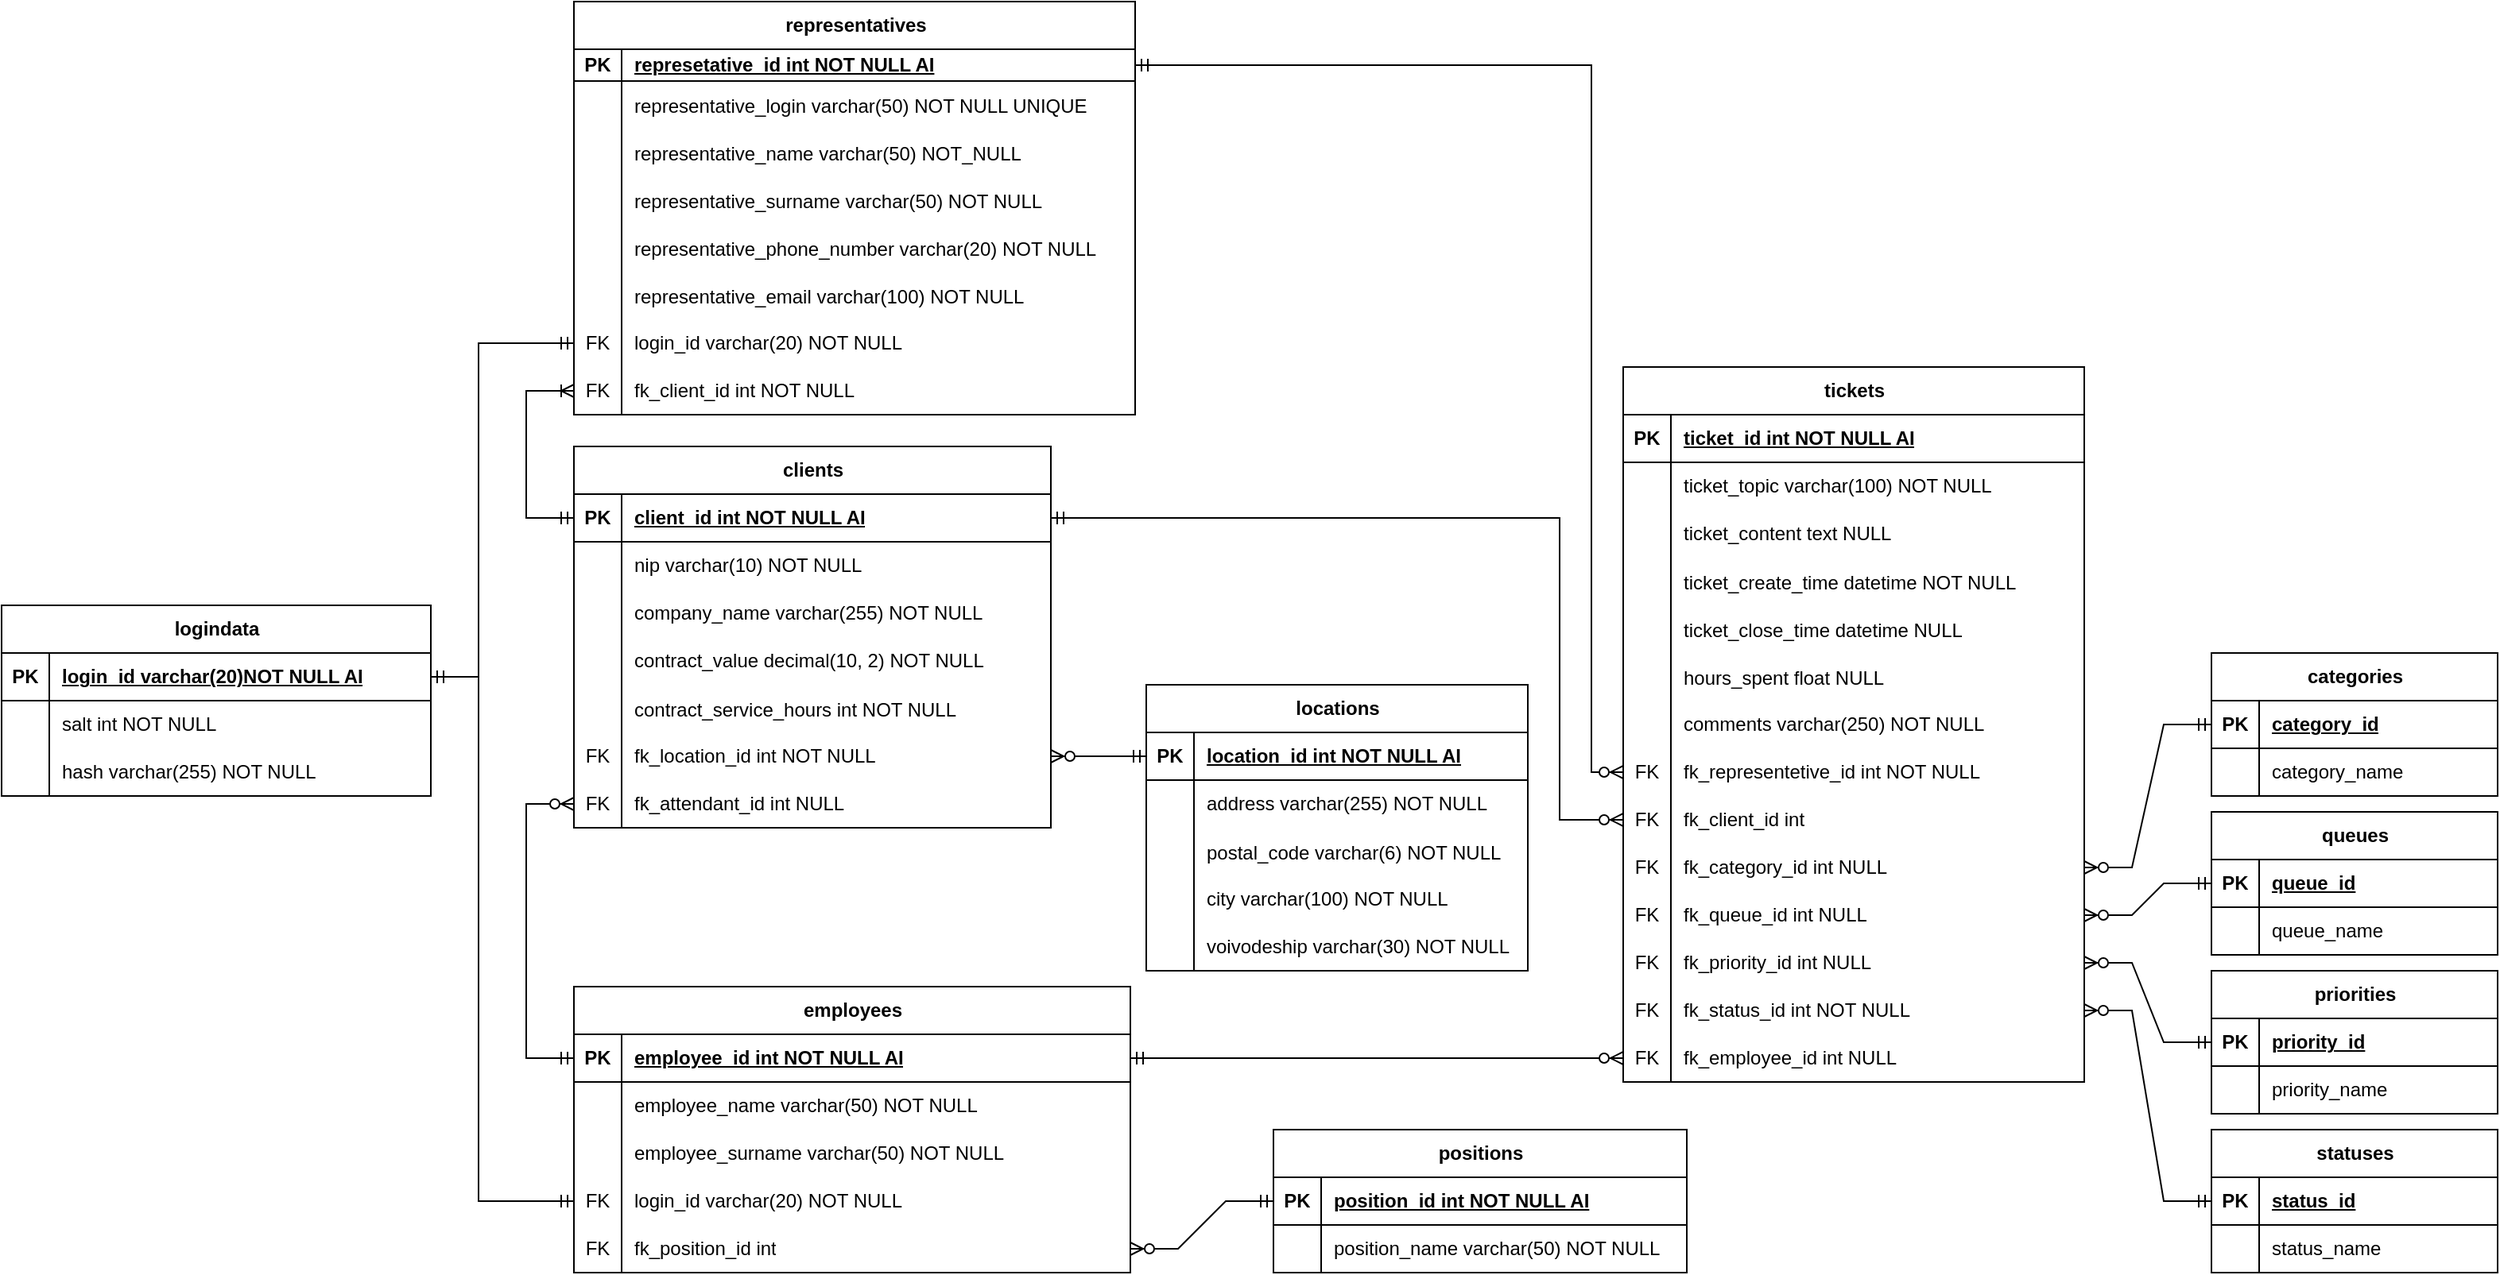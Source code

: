 <mxfile version="21.3.8" type="device">
  <diagram name="Strona-1" id="qhIvR06jLTVJqCavpN58">
    <mxGraphModel dx="3033" dy="2306" grid="1" gridSize="10" guides="1" tooltips="1" connect="1" arrows="1" fold="1" page="1" pageScale="1" pageWidth="827" pageHeight="1169" math="0" shadow="0">
      <root>
        <mxCell id="0" />
        <mxCell id="1" parent="0" />
        <mxCell id="GtZh0VLSBFRYowwoAxsW-1" value="&lt;div&gt;employees&lt;/div&gt;" style="shape=table;startSize=30;container=1;collapsible=1;childLayout=tableLayout;fixedRows=1;rowLines=0;fontStyle=1;align=center;resizeLast=1;html=1;" parent="1" vertex="1">
          <mxGeometry x="-40" y="30" width="350" height="180" as="geometry" />
        </mxCell>
        <mxCell id="GtZh0VLSBFRYowwoAxsW-2" value="" style="shape=tableRow;horizontal=0;startSize=0;swimlaneHead=0;swimlaneBody=0;fillColor=none;collapsible=0;dropTarget=0;points=[[0,0.5],[1,0.5]];portConstraint=eastwest;top=0;left=0;right=0;bottom=1;" parent="GtZh0VLSBFRYowwoAxsW-1" vertex="1">
          <mxGeometry y="30" width="350" height="30" as="geometry" />
        </mxCell>
        <mxCell id="GtZh0VLSBFRYowwoAxsW-3" value="PK" style="shape=partialRectangle;connectable=0;fillColor=none;top=0;left=0;bottom=0;right=0;fontStyle=1;overflow=hidden;whiteSpace=wrap;html=1;" parent="GtZh0VLSBFRYowwoAxsW-2" vertex="1">
          <mxGeometry width="30" height="30" as="geometry">
            <mxRectangle width="30" height="30" as="alternateBounds" />
          </mxGeometry>
        </mxCell>
        <mxCell id="GtZh0VLSBFRYowwoAxsW-4" value="employee_id int NOT NULL AI" style="shape=partialRectangle;connectable=0;fillColor=none;top=0;left=0;bottom=0;right=0;align=left;spacingLeft=6;fontStyle=5;overflow=hidden;whiteSpace=wrap;html=1;" parent="GtZh0VLSBFRYowwoAxsW-2" vertex="1">
          <mxGeometry x="30" width="320" height="30" as="geometry">
            <mxRectangle width="320" height="30" as="alternateBounds" />
          </mxGeometry>
        </mxCell>
        <mxCell id="GtZh0VLSBFRYowwoAxsW-5" value="" style="shape=tableRow;horizontal=0;startSize=0;swimlaneHead=0;swimlaneBody=0;fillColor=none;collapsible=0;dropTarget=0;points=[[0,0.5],[1,0.5]];portConstraint=eastwest;top=0;left=0;right=0;bottom=0;" parent="GtZh0VLSBFRYowwoAxsW-1" vertex="1">
          <mxGeometry y="60" width="350" height="30" as="geometry" />
        </mxCell>
        <mxCell id="GtZh0VLSBFRYowwoAxsW-6" value="" style="shape=partialRectangle;connectable=0;fillColor=none;top=0;left=0;bottom=0;right=0;editable=1;overflow=hidden;whiteSpace=wrap;html=1;" parent="GtZh0VLSBFRYowwoAxsW-5" vertex="1">
          <mxGeometry width="30" height="30" as="geometry">
            <mxRectangle width="30" height="30" as="alternateBounds" />
          </mxGeometry>
        </mxCell>
        <mxCell id="GtZh0VLSBFRYowwoAxsW-7" value="employee_name varchar(50) NOT NULL" style="shape=partialRectangle;connectable=0;fillColor=none;top=0;left=0;bottom=0;right=0;align=left;spacingLeft=6;overflow=hidden;whiteSpace=wrap;html=1;" parent="GtZh0VLSBFRYowwoAxsW-5" vertex="1">
          <mxGeometry x="30" width="320" height="30" as="geometry">
            <mxRectangle width="320" height="30" as="alternateBounds" />
          </mxGeometry>
        </mxCell>
        <mxCell id="GtZh0VLSBFRYowwoAxsW-8" value="" style="shape=tableRow;horizontal=0;startSize=0;swimlaneHead=0;swimlaneBody=0;fillColor=none;collapsible=0;dropTarget=0;points=[[0,0.5],[1,0.5]];portConstraint=eastwest;top=0;left=0;right=0;bottom=0;" parent="GtZh0VLSBFRYowwoAxsW-1" vertex="1">
          <mxGeometry y="90" width="350" height="30" as="geometry" />
        </mxCell>
        <mxCell id="GtZh0VLSBFRYowwoAxsW-9" value="" style="shape=partialRectangle;connectable=0;fillColor=none;top=0;left=0;bottom=0;right=0;editable=1;overflow=hidden;whiteSpace=wrap;html=1;" parent="GtZh0VLSBFRYowwoAxsW-8" vertex="1">
          <mxGeometry width="30" height="30" as="geometry">
            <mxRectangle width="30" height="30" as="alternateBounds" />
          </mxGeometry>
        </mxCell>
        <mxCell id="GtZh0VLSBFRYowwoAxsW-10" value="employee_surname varchar(50) NOT NULL" style="shape=partialRectangle;connectable=0;fillColor=none;top=0;left=0;bottom=0;right=0;align=left;spacingLeft=6;overflow=hidden;whiteSpace=wrap;html=1;" parent="GtZh0VLSBFRYowwoAxsW-8" vertex="1">
          <mxGeometry x="30" width="320" height="30" as="geometry">
            <mxRectangle width="320" height="30" as="alternateBounds" />
          </mxGeometry>
        </mxCell>
        <mxCell id="9Kc6s3rHuXIVmkgdNbEa-22" value="" style="shape=tableRow;horizontal=0;startSize=0;swimlaneHead=0;swimlaneBody=0;fillColor=none;collapsible=0;dropTarget=0;points=[[0,0.5],[1,0.5]];portConstraint=eastwest;top=0;left=0;right=0;bottom=0;" vertex="1" parent="GtZh0VLSBFRYowwoAxsW-1">
          <mxGeometry y="120" width="350" height="30" as="geometry" />
        </mxCell>
        <mxCell id="9Kc6s3rHuXIVmkgdNbEa-23" value="FK" style="shape=partialRectangle;connectable=0;fillColor=none;top=0;left=0;bottom=0;right=0;fontStyle=0;overflow=hidden;whiteSpace=wrap;html=1;" vertex="1" parent="9Kc6s3rHuXIVmkgdNbEa-22">
          <mxGeometry width="30" height="30" as="geometry">
            <mxRectangle width="30" height="30" as="alternateBounds" />
          </mxGeometry>
        </mxCell>
        <mxCell id="9Kc6s3rHuXIVmkgdNbEa-24" value="login_id varchar(20) NOT NULL" style="shape=partialRectangle;connectable=0;fillColor=none;top=0;left=0;bottom=0;right=0;align=left;spacingLeft=6;fontStyle=0;overflow=hidden;whiteSpace=wrap;html=1;" vertex="1" parent="9Kc6s3rHuXIVmkgdNbEa-22">
          <mxGeometry x="30" width="320" height="30" as="geometry">
            <mxRectangle width="320" height="30" as="alternateBounds" />
          </mxGeometry>
        </mxCell>
        <mxCell id="GtZh0VLSBFRYowwoAxsW-11" value="" style="shape=tableRow;horizontal=0;startSize=0;swimlaneHead=0;swimlaneBody=0;fillColor=none;collapsible=0;dropTarget=0;points=[[0,0.5],[1,0.5]];portConstraint=eastwest;top=0;left=0;right=0;bottom=0;" parent="GtZh0VLSBFRYowwoAxsW-1" vertex="1">
          <mxGeometry y="150" width="350" height="30" as="geometry" />
        </mxCell>
        <mxCell id="GtZh0VLSBFRYowwoAxsW-12" value="FK" style="shape=partialRectangle;connectable=0;fillColor=none;top=0;left=0;bottom=0;right=0;editable=1;overflow=hidden;whiteSpace=wrap;html=1;" parent="GtZh0VLSBFRYowwoAxsW-11" vertex="1">
          <mxGeometry width="30" height="30" as="geometry">
            <mxRectangle width="30" height="30" as="alternateBounds" />
          </mxGeometry>
        </mxCell>
        <mxCell id="GtZh0VLSBFRYowwoAxsW-13" value="fk_position_id int" style="shape=partialRectangle;connectable=0;fillColor=none;top=0;left=0;bottom=0;right=0;align=left;spacingLeft=6;overflow=hidden;whiteSpace=wrap;html=1;" parent="GtZh0VLSBFRYowwoAxsW-11" vertex="1">
          <mxGeometry x="30" width="320" height="30" as="geometry">
            <mxRectangle width="320" height="30" as="alternateBounds" />
          </mxGeometry>
        </mxCell>
        <mxCell id="GtZh0VLSBFRYowwoAxsW-40" value="&lt;div&gt;clients&lt;/div&gt;" style="shape=table;startSize=30;container=1;collapsible=1;childLayout=tableLayout;fixedRows=1;rowLines=0;fontStyle=1;align=center;resizeLast=1;html=1;" parent="1" vertex="1">
          <mxGeometry x="-40" y="-310" width="300" height="240" as="geometry" />
        </mxCell>
        <mxCell id="GtZh0VLSBFRYowwoAxsW-41" value="" style="shape=tableRow;horizontal=0;startSize=0;swimlaneHead=0;swimlaneBody=0;fillColor=none;collapsible=0;dropTarget=0;points=[[0,0.5],[1,0.5]];portConstraint=eastwest;top=0;left=0;right=0;bottom=1;" parent="GtZh0VLSBFRYowwoAxsW-40" vertex="1">
          <mxGeometry y="30" width="300" height="30" as="geometry" />
        </mxCell>
        <mxCell id="GtZh0VLSBFRYowwoAxsW-42" value="PK" style="shape=partialRectangle;connectable=0;fillColor=none;top=0;left=0;bottom=0;right=0;fontStyle=1;overflow=hidden;whiteSpace=wrap;html=1;" parent="GtZh0VLSBFRYowwoAxsW-41" vertex="1">
          <mxGeometry width="30" height="30" as="geometry">
            <mxRectangle width="30" height="30" as="alternateBounds" />
          </mxGeometry>
        </mxCell>
        <mxCell id="GtZh0VLSBFRYowwoAxsW-43" value="client_id int NOT NULL AI" style="shape=partialRectangle;connectable=0;fillColor=none;top=0;left=0;bottom=0;right=0;align=left;spacingLeft=6;fontStyle=5;overflow=hidden;whiteSpace=wrap;html=1;" parent="GtZh0VLSBFRYowwoAxsW-41" vertex="1">
          <mxGeometry x="30" width="270" height="30" as="geometry">
            <mxRectangle width="270" height="30" as="alternateBounds" />
          </mxGeometry>
        </mxCell>
        <mxCell id="GtZh0VLSBFRYowwoAxsW-44" value="" style="shape=tableRow;horizontal=0;startSize=0;swimlaneHead=0;swimlaneBody=0;fillColor=none;collapsible=0;dropTarget=0;points=[[0,0.5],[1,0.5]];portConstraint=eastwest;top=0;left=0;right=0;bottom=0;" parent="GtZh0VLSBFRYowwoAxsW-40" vertex="1">
          <mxGeometry y="60" width="300" height="30" as="geometry" />
        </mxCell>
        <mxCell id="GtZh0VLSBFRYowwoAxsW-45" value="" style="shape=partialRectangle;connectable=0;fillColor=none;top=0;left=0;bottom=0;right=0;editable=1;overflow=hidden;whiteSpace=wrap;html=1;" parent="GtZh0VLSBFRYowwoAxsW-44" vertex="1">
          <mxGeometry width="30" height="30" as="geometry">
            <mxRectangle width="30" height="30" as="alternateBounds" />
          </mxGeometry>
        </mxCell>
        <mxCell id="GtZh0VLSBFRYowwoAxsW-46" value="nip varchar(10) NOT NULL" style="shape=partialRectangle;connectable=0;fillColor=none;top=0;left=0;bottom=0;right=0;align=left;spacingLeft=6;overflow=hidden;whiteSpace=wrap;html=1;" parent="GtZh0VLSBFRYowwoAxsW-44" vertex="1">
          <mxGeometry x="30" width="270" height="30" as="geometry">
            <mxRectangle width="270" height="30" as="alternateBounds" />
          </mxGeometry>
        </mxCell>
        <mxCell id="GtZh0VLSBFRYowwoAxsW-47" value="" style="shape=tableRow;horizontal=0;startSize=0;swimlaneHead=0;swimlaneBody=0;fillColor=none;collapsible=0;dropTarget=0;points=[[0,0.5],[1,0.5]];portConstraint=eastwest;top=0;left=0;right=0;bottom=0;" parent="GtZh0VLSBFRYowwoAxsW-40" vertex="1">
          <mxGeometry y="90" width="300" height="30" as="geometry" />
        </mxCell>
        <mxCell id="GtZh0VLSBFRYowwoAxsW-48" value="" style="shape=partialRectangle;connectable=0;fillColor=none;top=0;left=0;bottom=0;right=0;editable=1;overflow=hidden;whiteSpace=wrap;html=1;" parent="GtZh0VLSBFRYowwoAxsW-47" vertex="1">
          <mxGeometry width="30" height="30" as="geometry">
            <mxRectangle width="30" height="30" as="alternateBounds" />
          </mxGeometry>
        </mxCell>
        <mxCell id="GtZh0VLSBFRYowwoAxsW-49" value="company_name varchar(255) NOT NULL" style="shape=partialRectangle;connectable=0;fillColor=none;top=0;left=0;bottom=0;right=0;align=left;spacingLeft=6;overflow=hidden;whiteSpace=wrap;html=1;" parent="GtZh0VLSBFRYowwoAxsW-47" vertex="1">
          <mxGeometry x="30" width="270" height="30" as="geometry">
            <mxRectangle width="270" height="30" as="alternateBounds" />
          </mxGeometry>
        </mxCell>
        <mxCell id="GtZh0VLSBFRYowwoAxsW-50" value="" style="shape=tableRow;horizontal=0;startSize=0;swimlaneHead=0;swimlaneBody=0;fillColor=none;collapsible=0;dropTarget=0;points=[[0,0.5],[1,0.5]];portConstraint=eastwest;top=0;left=0;right=0;bottom=0;" parent="GtZh0VLSBFRYowwoAxsW-40" vertex="1">
          <mxGeometry y="120" width="300" height="30" as="geometry" />
        </mxCell>
        <mxCell id="GtZh0VLSBFRYowwoAxsW-51" value="" style="shape=partialRectangle;connectable=0;fillColor=none;top=0;left=0;bottom=0;right=0;editable=1;overflow=hidden;whiteSpace=wrap;html=1;" parent="GtZh0VLSBFRYowwoAxsW-50" vertex="1">
          <mxGeometry width="30" height="30" as="geometry">
            <mxRectangle width="30" height="30" as="alternateBounds" />
          </mxGeometry>
        </mxCell>
        <mxCell id="GtZh0VLSBFRYowwoAxsW-52" value="contract_value decimal(10, 2) NOT NULL" style="shape=partialRectangle;connectable=0;fillColor=none;top=0;left=0;bottom=0;right=0;align=left;spacingLeft=6;overflow=hidden;whiteSpace=wrap;html=1;" parent="GtZh0VLSBFRYowwoAxsW-50" vertex="1">
          <mxGeometry x="30" width="270" height="30" as="geometry">
            <mxRectangle width="270" height="30" as="alternateBounds" />
          </mxGeometry>
        </mxCell>
        <mxCell id="YQnQUKtjkmIX_s84Rhyu-31" value="" style="shape=tableRow;horizontal=0;startSize=0;swimlaneHead=0;swimlaneBody=0;fillColor=none;collapsible=0;dropTarget=0;points=[[0,0.5],[1,0.5]];portConstraint=eastwest;top=0;left=0;right=0;bottom=0;" parent="GtZh0VLSBFRYowwoAxsW-40" vertex="1">
          <mxGeometry y="150" width="300" height="30" as="geometry" />
        </mxCell>
        <mxCell id="YQnQUKtjkmIX_s84Rhyu-32" value="" style="shape=partialRectangle;connectable=0;fillColor=none;top=0;left=0;bottom=0;right=0;editable=1;overflow=hidden;" parent="YQnQUKtjkmIX_s84Rhyu-31" vertex="1">
          <mxGeometry width="30" height="30" as="geometry">
            <mxRectangle width="30" height="30" as="alternateBounds" />
          </mxGeometry>
        </mxCell>
        <mxCell id="YQnQUKtjkmIX_s84Rhyu-33" value="contract_service_hours int NOT NULL" style="shape=partialRectangle;connectable=0;fillColor=none;top=0;left=0;bottom=0;right=0;align=left;spacingLeft=6;overflow=hidden;" parent="YQnQUKtjkmIX_s84Rhyu-31" vertex="1">
          <mxGeometry x="30" width="270" height="30" as="geometry">
            <mxRectangle width="270" height="30" as="alternateBounds" />
          </mxGeometry>
        </mxCell>
        <mxCell id="GtZh0VLSBFRYowwoAxsW-81" value="" style="shape=tableRow;horizontal=0;startSize=0;swimlaneHead=0;swimlaneBody=0;fillColor=none;collapsible=0;dropTarget=0;points=[[0,0.5],[1,0.5]];portConstraint=eastwest;top=0;left=0;right=0;bottom=0;" parent="GtZh0VLSBFRYowwoAxsW-40" vertex="1">
          <mxGeometry y="180" width="300" height="30" as="geometry" />
        </mxCell>
        <mxCell id="GtZh0VLSBFRYowwoAxsW-82" value="FK" style="shape=partialRectangle;connectable=0;fillColor=none;top=0;left=0;bottom=0;right=0;fontStyle=0;overflow=hidden;whiteSpace=wrap;html=1;" parent="GtZh0VLSBFRYowwoAxsW-81" vertex="1">
          <mxGeometry width="30" height="30" as="geometry">
            <mxRectangle width="30" height="30" as="alternateBounds" />
          </mxGeometry>
        </mxCell>
        <mxCell id="GtZh0VLSBFRYowwoAxsW-83" value="fk_location_id int NOT NULL" style="shape=partialRectangle;connectable=0;fillColor=none;top=0;left=0;bottom=0;right=0;align=left;spacingLeft=6;fontStyle=0;overflow=hidden;whiteSpace=wrap;html=1;" parent="GtZh0VLSBFRYowwoAxsW-81" vertex="1">
          <mxGeometry x="30" width="270" height="30" as="geometry">
            <mxRectangle width="270" height="30" as="alternateBounds" />
          </mxGeometry>
        </mxCell>
        <mxCell id="GtZh0VLSBFRYowwoAxsW-96" value="" style="shape=tableRow;horizontal=0;startSize=0;swimlaneHead=0;swimlaneBody=0;fillColor=none;collapsible=0;dropTarget=0;points=[[0,0.5],[1,0.5]];portConstraint=eastwest;top=0;left=0;right=0;bottom=0;" parent="GtZh0VLSBFRYowwoAxsW-40" vertex="1">
          <mxGeometry y="210" width="300" height="30" as="geometry" />
        </mxCell>
        <mxCell id="GtZh0VLSBFRYowwoAxsW-97" value="FK" style="shape=partialRectangle;connectable=0;fillColor=none;top=0;left=0;bottom=0;right=0;fontStyle=0;overflow=hidden;whiteSpace=wrap;html=1;" parent="GtZh0VLSBFRYowwoAxsW-96" vertex="1">
          <mxGeometry width="30" height="30" as="geometry">
            <mxRectangle width="30" height="30" as="alternateBounds" />
          </mxGeometry>
        </mxCell>
        <mxCell id="GtZh0VLSBFRYowwoAxsW-98" value="&lt;div&gt;fk_attendant_id int NULL&lt;/div&gt;" style="shape=partialRectangle;connectable=0;fillColor=none;top=0;left=0;bottom=0;right=0;align=left;spacingLeft=6;fontStyle=0;overflow=hidden;whiteSpace=wrap;html=1;" parent="GtZh0VLSBFRYowwoAxsW-96" vertex="1">
          <mxGeometry x="30" width="270" height="30" as="geometry">
            <mxRectangle width="270" height="30" as="alternateBounds" />
          </mxGeometry>
        </mxCell>
        <mxCell id="GtZh0VLSBFRYowwoAxsW-53" value="tickets" style="shape=table;startSize=30;container=1;collapsible=1;childLayout=tableLayout;fixedRows=1;rowLines=0;fontStyle=1;align=center;resizeLast=1;html=1;" parent="1" vertex="1">
          <mxGeometry x="620" y="-360" width="290" height="450" as="geometry" />
        </mxCell>
        <mxCell id="GtZh0VLSBFRYowwoAxsW-54" value="" style="shape=tableRow;horizontal=0;startSize=0;swimlaneHead=0;swimlaneBody=0;fillColor=none;collapsible=0;dropTarget=0;points=[[0,0.5],[1,0.5]];portConstraint=eastwest;top=0;left=0;right=0;bottom=1;" parent="GtZh0VLSBFRYowwoAxsW-53" vertex="1">
          <mxGeometry y="30" width="290" height="30" as="geometry" />
        </mxCell>
        <mxCell id="GtZh0VLSBFRYowwoAxsW-55" value="PK" style="shape=partialRectangle;connectable=0;fillColor=none;top=0;left=0;bottom=0;right=0;fontStyle=1;overflow=hidden;whiteSpace=wrap;html=1;" parent="GtZh0VLSBFRYowwoAxsW-54" vertex="1">
          <mxGeometry width="30" height="30" as="geometry">
            <mxRectangle width="30" height="30" as="alternateBounds" />
          </mxGeometry>
        </mxCell>
        <mxCell id="GtZh0VLSBFRYowwoAxsW-56" value="ticket_id int NOT NULL AI" style="shape=partialRectangle;connectable=0;fillColor=none;top=0;left=0;bottom=0;right=0;align=left;spacingLeft=6;fontStyle=5;overflow=hidden;whiteSpace=wrap;html=1;" parent="GtZh0VLSBFRYowwoAxsW-54" vertex="1">
          <mxGeometry x="30" width="260" height="30" as="geometry">
            <mxRectangle width="260" height="30" as="alternateBounds" />
          </mxGeometry>
        </mxCell>
        <mxCell id="GtZh0VLSBFRYowwoAxsW-57" value="" style="shape=tableRow;horizontal=0;startSize=0;swimlaneHead=0;swimlaneBody=0;fillColor=none;collapsible=0;dropTarget=0;points=[[0,0.5],[1,0.5]];portConstraint=eastwest;top=0;left=0;right=0;bottom=0;" parent="GtZh0VLSBFRYowwoAxsW-53" vertex="1">
          <mxGeometry y="60" width="290" height="30" as="geometry" />
        </mxCell>
        <mxCell id="GtZh0VLSBFRYowwoAxsW-58" value="" style="shape=partialRectangle;connectable=0;fillColor=none;top=0;left=0;bottom=0;right=0;editable=1;overflow=hidden;whiteSpace=wrap;html=1;" parent="GtZh0VLSBFRYowwoAxsW-57" vertex="1">
          <mxGeometry width="30" height="30" as="geometry">
            <mxRectangle width="30" height="30" as="alternateBounds" />
          </mxGeometry>
        </mxCell>
        <mxCell id="GtZh0VLSBFRYowwoAxsW-59" value="ticket_topic varchar(100) NOT NULL" style="shape=partialRectangle;connectable=0;fillColor=none;top=0;left=0;bottom=0;right=0;align=left;spacingLeft=6;overflow=hidden;whiteSpace=wrap;html=1;" parent="GtZh0VLSBFRYowwoAxsW-57" vertex="1">
          <mxGeometry x="30" width="260" height="30" as="geometry">
            <mxRectangle width="260" height="30" as="alternateBounds" />
          </mxGeometry>
        </mxCell>
        <mxCell id="GtZh0VLSBFRYowwoAxsW-60" value="" style="shape=tableRow;horizontal=0;startSize=0;swimlaneHead=0;swimlaneBody=0;fillColor=none;collapsible=0;dropTarget=0;points=[[0,0.5],[1,0.5]];portConstraint=eastwest;top=0;left=0;right=0;bottom=0;" parent="GtZh0VLSBFRYowwoAxsW-53" vertex="1">
          <mxGeometry y="90" width="290" height="30" as="geometry" />
        </mxCell>
        <mxCell id="GtZh0VLSBFRYowwoAxsW-61" value="" style="shape=partialRectangle;connectable=0;fillColor=none;top=0;left=0;bottom=0;right=0;editable=1;overflow=hidden;whiteSpace=wrap;html=1;" parent="GtZh0VLSBFRYowwoAxsW-60" vertex="1">
          <mxGeometry width="30" height="30" as="geometry">
            <mxRectangle width="30" height="30" as="alternateBounds" />
          </mxGeometry>
        </mxCell>
        <mxCell id="GtZh0VLSBFRYowwoAxsW-62" value="ticket_content text NULL" style="shape=partialRectangle;connectable=0;fillColor=none;top=0;left=0;bottom=0;right=0;align=left;spacingLeft=6;overflow=hidden;whiteSpace=wrap;html=1;" parent="GtZh0VLSBFRYowwoAxsW-60" vertex="1">
          <mxGeometry x="30" width="260" height="30" as="geometry">
            <mxRectangle width="260" height="30" as="alternateBounds" />
          </mxGeometry>
        </mxCell>
        <mxCell id="YQnQUKtjkmIX_s84Rhyu-1" value="" style="shape=tableRow;horizontal=0;startSize=0;swimlaneHead=0;swimlaneBody=0;fillColor=none;collapsible=0;dropTarget=0;points=[[0,0.5],[1,0.5]];portConstraint=eastwest;top=0;left=0;right=0;bottom=0;" parent="GtZh0VLSBFRYowwoAxsW-53" vertex="1">
          <mxGeometry y="120" width="290" height="30" as="geometry" />
        </mxCell>
        <mxCell id="YQnQUKtjkmIX_s84Rhyu-2" value="" style="shape=partialRectangle;connectable=0;fillColor=none;top=0;left=0;bottom=0;right=0;editable=1;overflow=hidden;" parent="YQnQUKtjkmIX_s84Rhyu-1" vertex="1">
          <mxGeometry width="30" height="30" as="geometry">
            <mxRectangle width="30" height="30" as="alternateBounds" />
          </mxGeometry>
        </mxCell>
        <mxCell id="YQnQUKtjkmIX_s84Rhyu-3" value="ticket_create_time datetime NOT NULL" style="shape=partialRectangle;connectable=0;fillColor=none;top=0;left=0;bottom=0;right=0;align=left;spacingLeft=6;overflow=hidden;" parent="YQnQUKtjkmIX_s84Rhyu-1" vertex="1">
          <mxGeometry x="30" width="260" height="30" as="geometry">
            <mxRectangle width="260" height="30" as="alternateBounds" />
          </mxGeometry>
        </mxCell>
        <mxCell id="YQnQUKtjkmIX_s84Rhyu-4" value="" style="shape=tableRow;horizontal=0;startSize=0;swimlaneHead=0;swimlaneBody=0;fillColor=none;collapsible=0;dropTarget=0;points=[[0,0.5],[1,0.5]];portConstraint=eastwest;top=0;left=0;right=0;bottom=0;" parent="GtZh0VLSBFRYowwoAxsW-53" vertex="1">
          <mxGeometry y="150" width="290" height="30" as="geometry" />
        </mxCell>
        <mxCell id="YQnQUKtjkmIX_s84Rhyu-5" value="" style="shape=partialRectangle;connectable=0;fillColor=none;top=0;left=0;bottom=0;right=0;editable=1;overflow=hidden;" parent="YQnQUKtjkmIX_s84Rhyu-4" vertex="1">
          <mxGeometry width="30" height="30" as="geometry">
            <mxRectangle width="30" height="30" as="alternateBounds" />
          </mxGeometry>
        </mxCell>
        <mxCell id="YQnQUKtjkmIX_s84Rhyu-6" value="ticket_close_time datetime NULL" style="shape=partialRectangle;connectable=0;fillColor=none;top=0;left=0;bottom=0;right=0;align=left;spacingLeft=6;overflow=hidden;" parent="YQnQUKtjkmIX_s84Rhyu-4" vertex="1">
          <mxGeometry x="30" width="260" height="30" as="geometry">
            <mxRectangle width="260" height="30" as="alternateBounds" />
          </mxGeometry>
        </mxCell>
        <mxCell id="YQnQUKtjkmIX_s84Rhyu-28" value="" style="shape=tableRow;horizontal=0;startSize=0;swimlaneHead=0;swimlaneBody=0;fillColor=none;collapsible=0;dropTarget=0;points=[[0,0.5],[1,0.5]];portConstraint=eastwest;top=0;left=0;right=0;bottom=0;" parent="GtZh0VLSBFRYowwoAxsW-53" vertex="1">
          <mxGeometry y="180" width="290" height="30" as="geometry" />
        </mxCell>
        <mxCell id="YQnQUKtjkmIX_s84Rhyu-29" value="" style="shape=partialRectangle;connectable=0;fillColor=none;top=0;left=0;bottom=0;right=0;editable=1;overflow=hidden;" parent="YQnQUKtjkmIX_s84Rhyu-28" vertex="1">
          <mxGeometry width="30" height="30" as="geometry">
            <mxRectangle width="30" height="30" as="alternateBounds" />
          </mxGeometry>
        </mxCell>
        <mxCell id="YQnQUKtjkmIX_s84Rhyu-30" value="hours_spent float NULL" style="shape=partialRectangle;connectable=0;fillColor=none;top=0;left=0;bottom=0;right=0;align=left;spacingLeft=6;overflow=hidden;" parent="YQnQUKtjkmIX_s84Rhyu-28" vertex="1">
          <mxGeometry x="30" width="260" height="30" as="geometry">
            <mxRectangle width="260" height="30" as="alternateBounds" />
          </mxGeometry>
        </mxCell>
        <mxCell id="GtZh0VLSBFRYowwoAxsW-63" value="" style="shape=tableRow;horizontal=0;startSize=0;swimlaneHead=0;swimlaneBody=0;fillColor=none;collapsible=0;dropTarget=0;points=[[0,0.5],[1,0.5]];portConstraint=eastwest;top=0;left=0;right=0;bottom=0;" parent="GtZh0VLSBFRYowwoAxsW-53" vertex="1">
          <mxGeometry y="210" width="290" height="30" as="geometry" />
        </mxCell>
        <mxCell id="GtZh0VLSBFRYowwoAxsW-64" value="" style="shape=partialRectangle;connectable=0;fillColor=none;top=0;left=0;bottom=0;right=0;editable=1;overflow=hidden;whiteSpace=wrap;html=1;" parent="GtZh0VLSBFRYowwoAxsW-63" vertex="1">
          <mxGeometry width="30" height="30" as="geometry">
            <mxRectangle width="30" height="30" as="alternateBounds" />
          </mxGeometry>
        </mxCell>
        <mxCell id="GtZh0VLSBFRYowwoAxsW-65" value="comments varchar(250) NOT NULL" style="shape=partialRectangle;connectable=0;fillColor=none;top=0;left=0;bottom=0;right=0;align=left;spacingLeft=6;overflow=hidden;whiteSpace=wrap;html=1;" parent="GtZh0VLSBFRYowwoAxsW-63" vertex="1">
          <mxGeometry x="30" width="260" height="30" as="geometry">
            <mxRectangle width="260" height="30" as="alternateBounds" />
          </mxGeometry>
        </mxCell>
        <mxCell id="YipMFPqMFLRG0KN7iBhA-1" value="" style="shape=tableRow;horizontal=0;startSize=0;swimlaneHead=0;swimlaneBody=0;fillColor=none;collapsible=0;dropTarget=0;points=[[0,0.5],[1,0.5]];portConstraint=eastwest;top=0;left=0;right=0;bottom=0;" parent="GtZh0VLSBFRYowwoAxsW-53" vertex="1">
          <mxGeometry y="240" width="290" height="30" as="geometry" />
        </mxCell>
        <mxCell id="YipMFPqMFLRG0KN7iBhA-2" value="FK" style="shape=partialRectangle;connectable=0;fillColor=none;top=0;left=0;bottom=0;right=0;fontStyle=0;overflow=hidden;whiteSpace=wrap;html=1;" parent="YipMFPqMFLRG0KN7iBhA-1" vertex="1">
          <mxGeometry width="30" height="30" as="geometry">
            <mxRectangle width="30" height="30" as="alternateBounds" />
          </mxGeometry>
        </mxCell>
        <mxCell id="YipMFPqMFLRG0KN7iBhA-3" value="fk_representetive_id int NOT NULL" style="shape=partialRectangle;connectable=0;fillColor=none;top=0;left=0;bottom=0;right=0;align=left;spacingLeft=6;fontStyle=0;overflow=hidden;whiteSpace=wrap;html=1;" parent="YipMFPqMFLRG0KN7iBhA-1" vertex="1">
          <mxGeometry x="30" width="260" height="30" as="geometry">
            <mxRectangle width="260" height="30" as="alternateBounds" />
          </mxGeometry>
        </mxCell>
        <mxCell id="GtZh0VLSBFRYowwoAxsW-181" value="" style="shape=tableRow;horizontal=0;startSize=0;swimlaneHead=0;swimlaneBody=0;fillColor=none;collapsible=0;dropTarget=0;points=[[0,0.5],[1,0.5]];portConstraint=eastwest;top=0;left=0;right=0;bottom=0;" parent="GtZh0VLSBFRYowwoAxsW-53" vertex="1">
          <mxGeometry y="270" width="290" height="30" as="geometry" />
        </mxCell>
        <mxCell id="GtZh0VLSBFRYowwoAxsW-182" value="FK" style="shape=partialRectangle;connectable=0;fillColor=none;top=0;left=0;bottom=0;right=0;fontStyle=0;overflow=hidden;whiteSpace=wrap;html=1;" parent="GtZh0VLSBFRYowwoAxsW-181" vertex="1">
          <mxGeometry width="30" height="30" as="geometry">
            <mxRectangle width="30" height="30" as="alternateBounds" />
          </mxGeometry>
        </mxCell>
        <mxCell id="GtZh0VLSBFRYowwoAxsW-183" value="&lt;div&gt;fk_client_id int&lt;/div&gt;" style="shape=partialRectangle;connectable=0;fillColor=none;top=0;left=0;bottom=0;right=0;align=left;spacingLeft=6;fontStyle=0;overflow=hidden;whiteSpace=wrap;html=1;" parent="GtZh0VLSBFRYowwoAxsW-181" vertex="1">
          <mxGeometry x="30" width="260" height="30" as="geometry">
            <mxRectangle width="260" height="30" as="alternateBounds" />
          </mxGeometry>
        </mxCell>
        <mxCell id="GtZh0VLSBFRYowwoAxsW-84" value="" style="shape=tableRow;horizontal=0;startSize=0;swimlaneHead=0;swimlaneBody=0;fillColor=none;collapsible=0;dropTarget=0;points=[[0,0.5],[1,0.5]];portConstraint=eastwest;top=0;left=0;right=0;bottom=0;" parent="GtZh0VLSBFRYowwoAxsW-53" vertex="1">
          <mxGeometry y="300" width="290" height="30" as="geometry" />
        </mxCell>
        <mxCell id="GtZh0VLSBFRYowwoAxsW-85" value="FK" style="shape=partialRectangle;connectable=0;fillColor=none;top=0;left=0;bottom=0;right=0;fontStyle=0;overflow=hidden;whiteSpace=wrap;html=1;" parent="GtZh0VLSBFRYowwoAxsW-84" vertex="1">
          <mxGeometry width="30" height="30" as="geometry">
            <mxRectangle width="30" height="30" as="alternateBounds" />
          </mxGeometry>
        </mxCell>
        <mxCell id="GtZh0VLSBFRYowwoAxsW-86" value="fk_category_id int NULL" style="shape=partialRectangle;connectable=0;fillColor=none;top=0;left=0;bottom=0;right=0;align=left;spacingLeft=6;fontStyle=0;overflow=hidden;whiteSpace=wrap;html=1;" parent="GtZh0VLSBFRYowwoAxsW-84" vertex="1">
          <mxGeometry x="30" width="260" height="30" as="geometry">
            <mxRectangle width="260" height="30" as="alternateBounds" />
          </mxGeometry>
        </mxCell>
        <mxCell id="GtZh0VLSBFRYowwoAxsW-87" value="" style="shape=tableRow;horizontal=0;startSize=0;swimlaneHead=0;swimlaneBody=0;fillColor=none;collapsible=0;dropTarget=0;points=[[0,0.5],[1,0.5]];portConstraint=eastwest;top=0;left=0;right=0;bottom=0;" parent="GtZh0VLSBFRYowwoAxsW-53" vertex="1">
          <mxGeometry y="330" width="290" height="30" as="geometry" />
        </mxCell>
        <mxCell id="GtZh0VLSBFRYowwoAxsW-88" value="FK" style="shape=partialRectangle;connectable=0;fillColor=none;top=0;left=0;bottom=0;right=0;fontStyle=0;overflow=hidden;whiteSpace=wrap;html=1;" parent="GtZh0VLSBFRYowwoAxsW-87" vertex="1">
          <mxGeometry width="30" height="30" as="geometry">
            <mxRectangle width="30" height="30" as="alternateBounds" />
          </mxGeometry>
        </mxCell>
        <mxCell id="GtZh0VLSBFRYowwoAxsW-89" value="fk_queue_id int NULL" style="shape=partialRectangle;connectable=0;fillColor=none;top=0;left=0;bottom=0;right=0;align=left;spacingLeft=6;fontStyle=0;overflow=hidden;whiteSpace=wrap;html=1;" parent="GtZh0VLSBFRYowwoAxsW-87" vertex="1">
          <mxGeometry x="30" width="260" height="30" as="geometry">
            <mxRectangle width="260" height="30" as="alternateBounds" />
          </mxGeometry>
        </mxCell>
        <mxCell id="GtZh0VLSBFRYowwoAxsW-155" value="" style="shape=tableRow;horizontal=0;startSize=0;swimlaneHead=0;swimlaneBody=0;fillColor=none;collapsible=0;dropTarget=0;points=[[0,0.5],[1,0.5]];portConstraint=eastwest;top=0;left=0;right=0;bottom=0;" parent="GtZh0VLSBFRYowwoAxsW-53" vertex="1">
          <mxGeometry y="360" width="290" height="30" as="geometry" />
        </mxCell>
        <mxCell id="GtZh0VLSBFRYowwoAxsW-156" value="FK" style="shape=partialRectangle;connectable=0;fillColor=none;top=0;left=0;bottom=0;right=0;fontStyle=0;overflow=hidden;whiteSpace=wrap;html=1;" parent="GtZh0VLSBFRYowwoAxsW-155" vertex="1">
          <mxGeometry width="30" height="30" as="geometry">
            <mxRectangle width="30" height="30" as="alternateBounds" />
          </mxGeometry>
        </mxCell>
        <mxCell id="GtZh0VLSBFRYowwoAxsW-157" value="fk_priority_id int NULL" style="shape=partialRectangle;connectable=0;fillColor=none;top=0;left=0;bottom=0;right=0;align=left;spacingLeft=6;fontStyle=0;overflow=hidden;whiteSpace=wrap;html=1;" parent="GtZh0VLSBFRYowwoAxsW-155" vertex="1">
          <mxGeometry x="30" width="260" height="30" as="geometry">
            <mxRectangle width="260" height="30" as="alternateBounds" />
          </mxGeometry>
        </mxCell>
        <mxCell id="GtZh0VLSBFRYowwoAxsW-90" value="" style="shape=tableRow;horizontal=0;startSize=0;swimlaneHead=0;swimlaneBody=0;fillColor=none;collapsible=0;dropTarget=0;points=[[0,0.5],[1,0.5]];portConstraint=eastwest;top=0;left=0;right=0;bottom=0;" parent="GtZh0VLSBFRYowwoAxsW-53" vertex="1">
          <mxGeometry y="390" width="290" height="30" as="geometry" />
        </mxCell>
        <mxCell id="GtZh0VLSBFRYowwoAxsW-91" value="FK" style="shape=partialRectangle;connectable=0;fillColor=none;top=0;left=0;bottom=0;right=0;fontStyle=0;overflow=hidden;whiteSpace=wrap;html=1;" parent="GtZh0VLSBFRYowwoAxsW-90" vertex="1">
          <mxGeometry width="30" height="30" as="geometry">
            <mxRectangle width="30" height="30" as="alternateBounds" />
          </mxGeometry>
        </mxCell>
        <mxCell id="GtZh0VLSBFRYowwoAxsW-92" value="fk_status_id int NOT NULL" style="shape=partialRectangle;connectable=0;fillColor=none;top=0;left=0;bottom=0;right=0;align=left;spacingLeft=6;fontStyle=0;overflow=hidden;whiteSpace=wrap;html=1;" parent="GtZh0VLSBFRYowwoAxsW-90" vertex="1">
          <mxGeometry x="30" width="260" height="30" as="geometry">
            <mxRectangle width="260" height="30" as="alternateBounds" />
          </mxGeometry>
        </mxCell>
        <mxCell id="GtZh0VLSBFRYowwoAxsW-93" value="" style="shape=tableRow;horizontal=0;startSize=0;swimlaneHead=0;swimlaneBody=0;fillColor=none;collapsible=0;dropTarget=0;points=[[0,0.5],[1,0.5]];portConstraint=eastwest;top=0;left=0;right=0;bottom=0;" parent="GtZh0VLSBFRYowwoAxsW-53" vertex="1">
          <mxGeometry y="420" width="290" height="30" as="geometry" />
        </mxCell>
        <mxCell id="GtZh0VLSBFRYowwoAxsW-94" value="FK" style="shape=partialRectangle;connectable=0;fillColor=none;top=0;left=0;bottom=0;right=0;fontStyle=0;overflow=hidden;whiteSpace=wrap;html=1;" parent="GtZh0VLSBFRYowwoAxsW-93" vertex="1">
          <mxGeometry width="30" height="30" as="geometry">
            <mxRectangle width="30" height="30" as="alternateBounds" />
          </mxGeometry>
        </mxCell>
        <mxCell id="GtZh0VLSBFRYowwoAxsW-95" value="fk_employee_id int NULL" style="shape=partialRectangle;connectable=0;fillColor=none;top=0;left=0;bottom=0;right=0;align=left;spacingLeft=6;fontStyle=0;overflow=hidden;whiteSpace=wrap;html=1;" parent="GtZh0VLSBFRYowwoAxsW-93" vertex="1">
          <mxGeometry x="30" width="260" height="30" as="geometry">
            <mxRectangle width="260" height="30" as="alternateBounds" />
          </mxGeometry>
        </mxCell>
        <mxCell id="GtZh0VLSBFRYowwoAxsW-99" value="positions" style="shape=table;startSize=30;container=1;collapsible=1;childLayout=tableLayout;fixedRows=1;rowLines=0;fontStyle=1;align=center;resizeLast=1;html=1;" parent="1" vertex="1">
          <mxGeometry x="400" y="120" width="260" height="90" as="geometry" />
        </mxCell>
        <mxCell id="GtZh0VLSBFRYowwoAxsW-100" value="" style="shape=tableRow;horizontal=0;startSize=0;swimlaneHead=0;swimlaneBody=0;fillColor=none;collapsible=0;dropTarget=0;points=[[0,0.5],[1,0.5]];portConstraint=eastwest;top=0;left=0;right=0;bottom=1;" parent="GtZh0VLSBFRYowwoAxsW-99" vertex="1">
          <mxGeometry y="30" width="260" height="30" as="geometry" />
        </mxCell>
        <mxCell id="GtZh0VLSBFRYowwoAxsW-101" value="PK" style="shape=partialRectangle;connectable=0;fillColor=none;top=0;left=0;bottom=0;right=0;fontStyle=1;overflow=hidden;whiteSpace=wrap;html=1;" parent="GtZh0VLSBFRYowwoAxsW-100" vertex="1">
          <mxGeometry width="30" height="30" as="geometry">
            <mxRectangle width="30" height="30" as="alternateBounds" />
          </mxGeometry>
        </mxCell>
        <mxCell id="GtZh0VLSBFRYowwoAxsW-102" value="position_id int NOT NULL AI" style="shape=partialRectangle;connectable=0;fillColor=none;top=0;left=0;bottom=0;right=0;align=left;spacingLeft=6;fontStyle=5;overflow=hidden;whiteSpace=wrap;html=1;" parent="GtZh0VLSBFRYowwoAxsW-100" vertex="1">
          <mxGeometry x="30" width="230" height="30" as="geometry">
            <mxRectangle width="230" height="30" as="alternateBounds" />
          </mxGeometry>
        </mxCell>
        <mxCell id="GtZh0VLSBFRYowwoAxsW-103" value="" style="shape=tableRow;horizontal=0;startSize=0;swimlaneHead=0;swimlaneBody=0;fillColor=none;collapsible=0;dropTarget=0;points=[[0,0.5],[1,0.5]];portConstraint=eastwest;top=0;left=0;right=0;bottom=0;" parent="GtZh0VLSBFRYowwoAxsW-99" vertex="1">
          <mxGeometry y="60" width="260" height="30" as="geometry" />
        </mxCell>
        <mxCell id="GtZh0VLSBFRYowwoAxsW-104" value="" style="shape=partialRectangle;connectable=0;fillColor=none;top=0;left=0;bottom=0;right=0;editable=1;overflow=hidden;whiteSpace=wrap;html=1;" parent="GtZh0VLSBFRYowwoAxsW-103" vertex="1">
          <mxGeometry width="30" height="30" as="geometry">
            <mxRectangle width="30" height="30" as="alternateBounds" />
          </mxGeometry>
        </mxCell>
        <mxCell id="GtZh0VLSBFRYowwoAxsW-105" value="position_name varchar(50) NOT NULL" style="shape=partialRectangle;connectable=0;fillColor=none;top=0;left=0;bottom=0;right=0;align=left;spacingLeft=6;overflow=hidden;whiteSpace=wrap;html=1;" parent="GtZh0VLSBFRYowwoAxsW-103" vertex="1">
          <mxGeometry x="30" width="230" height="30" as="geometry">
            <mxRectangle width="230" height="30" as="alternateBounds" />
          </mxGeometry>
        </mxCell>
        <mxCell id="GtZh0VLSBFRYowwoAxsW-112" value="categories" style="shape=table;startSize=30;container=1;collapsible=1;childLayout=tableLayout;fixedRows=1;rowLines=0;fontStyle=1;align=center;resizeLast=1;html=1;" parent="1" vertex="1">
          <mxGeometry x="990" y="-180" width="180" height="90" as="geometry" />
        </mxCell>
        <mxCell id="GtZh0VLSBFRYowwoAxsW-113" value="" style="shape=tableRow;horizontal=0;startSize=0;swimlaneHead=0;swimlaneBody=0;fillColor=none;collapsible=0;dropTarget=0;points=[[0,0.5],[1,0.5]];portConstraint=eastwest;top=0;left=0;right=0;bottom=1;" parent="GtZh0VLSBFRYowwoAxsW-112" vertex="1">
          <mxGeometry y="30" width="180" height="30" as="geometry" />
        </mxCell>
        <mxCell id="GtZh0VLSBFRYowwoAxsW-114" value="PK" style="shape=partialRectangle;connectable=0;fillColor=none;top=0;left=0;bottom=0;right=0;fontStyle=1;overflow=hidden;whiteSpace=wrap;html=1;" parent="GtZh0VLSBFRYowwoAxsW-113" vertex="1">
          <mxGeometry width="30" height="30" as="geometry">
            <mxRectangle width="30" height="30" as="alternateBounds" />
          </mxGeometry>
        </mxCell>
        <mxCell id="GtZh0VLSBFRYowwoAxsW-115" value="category_id" style="shape=partialRectangle;connectable=0;fillColor=none;top=0;left=0;bottom=0;right=0;align=left;spacingLeft=6;fontStyle=5;overflow=hidden;whiteSpace=wrap;html=1;" parent="GtZh0VLSBFRYowwoAxsW-113" vertex="1">
          <mxGeometry x="30" width="150" height="30" as="geometry">
            <mxRectangle width="150" height="30" as="alternateBounds" />
          </mxGeometry>
        </mxCell>
        <mxCell id="GtZh0VLSBFRYowwoAxsW-116" value="" style="shape=tableRow;horizontal=0;startSize=0;swimlaneHead=0;swimlaneBody=0;fillColor=none;collapsible=0;dropTarget=0;points=[[0,0.5],[1,0.5]];portConstraint=eastwest;top=0;left=0;right=0;bottom=0;" parent="GtZh0VLSBFRYowwoAxsW-112" vertex="1">
          <mxGeometry y="60" width="180" height="30" as="geometry" />
        </mxCell>
        <mxCell id="GtZh0VLSBFRYowwoAxsW-117" value="" style="shape=partialRectangle;connectable=0;fillColor=none;top=0;left=0;bottom=0;right=0;editable=1;overflow=hidden;whiteSpace=wrap;html=1;" parent="GtZh0VLSBFRYowwoAxsW-116" vertex="1">
          <mxGeometry width="30" height="30" as="geometry">
            <mxRectangle width="30" height="30" as="alternateBounds" />
          </mxGeometry>
        </mxCell>
        <mxCell id="GtZh0VLSBFRYowwoAxsW-118" value="category_name" style="shape=partialRectangle;connectable=0;fillColor=none;top=0;left=0;bottom=0;right=0;align=left;spacingLeft=6;overflow=hidden;whiteSpace=wrap;html=1;" parent="GtZh0VLSBFRYowwoAxsW-116" vertex="1">
          <mxGeometry x="30" width="150" height="30" as="geometry">
            <mxRectangle width="150" height="30" as="alternateBounds" />
          </mxGeometry>
        </mxCell>
        <mxCell id="GtZh0VLSBFRYowwoAxsW-125" value="locations" style="shape=table;startSize=30;container=1;collapsible=1;childLayout=tableLayout;fixedRows=1;rowLines=0;fontStyle=1;align=center;resizeLast=1;html=1;" parent="1" vertex="1">
          <mxGeometry x="320" y="-160" width="240" height="180" as="geometry" />
        </mxCell>
        <mxCell id="GtZh0VLSBFRYowwoAxsW-126" value="" style="shape=tableRow;horizontal=0;startSize=0;swimlaneHead=0;swimlaneBody=0;fillColor=none;collapsible=0;dropTarget=0;points=[[0,0.5],[1,0.5]];portConstraint=eastwest;top=0;left=0;right=0;bottom=1;" parent="GtZh0VLSBFRYowwoAxsW-125" vertex="1">
          <mxGeometry y="30" width="240" height="30" as="geometry" />
        </mxCell>
        <mxCell id="GtZh0VLSBFRYowwoAxsW-127" value="PK" style="shape=partialRectangle;connectable=0;fillColor=none;top=0;left=0;bottom=0;right=0;fontStyle=1;overflow=hidden;whiteSpace=wrap;html=1;" parent="GtZh0VLSBFRYowwoAxsW-126" vertex="1">
          <mxGeometry width="30" height="30" as="geometry">
            <mxRectangle width="30" height="30" as="alternateBounds" />
          </mxGeometry>
        </mxCell>
        <mxCell id="GtZh0VLSBFRYowwoAxsW-128" value="location_id int NOT NULL AI" style="shape=partialRectangle;connectable=0;fillColor=none;top=0;left=0;bottom=0;right=0;align=left;spacingLeft=6;fontStyle=5;overflow=hidden;whiteSpace=wrap;html=1;" parent="GtZh0VLSBFRYowwoAxsW-126" vertex="1">
          <mxGeometry x="30" width="210" height="30" as="geometry">
            <mxRectangle width="210" height="30" as="alternateBounds" />
          </mxGeometry>
        </mxCell>
        <mxCell id="GtZh0VLSBFRYowwoAxsW-129" value="" style="shape=tableRow;horizontal=0;startSize=0;swimlaneHead=0;swimlaneBody=0;fillColor=none;collapsible=0;dropTarget=0;points=[[0,0.5],[1,0.5]];portConstraint=eastwest;top=0;left=0;right=0;bottom=0;" parent="GtZh0VLSBFRYowwoAxsW-125" vertex="1">
          <mxGeometry y="60" width="240" height="30" as="geometry" />
        </mxCell>
        <mxCell id="GtZh0VLSBFRYowwoAxsW-130" value="" style="shape=partialRectangle;connectable=0;fillColor=none;top=0;left=0;bottom=0;right=0;editable=1;overflow=hidden;whiteSpace=wrap;html=1;" parent="GtZh0VLSBFRYowwoAxsW-129" vertex="1">
          <mxGeometry width="30" height="30" as="geometry">
            <mxRectangle width="30" height="30" as="alternateBounds" />
          </mxGeometry>
        </mxCell>
        <mxCell id="GtZh0VLSBFRYowwoAxsW-131" value="address varchar(255) NOT NULL" style="shape=partialRectangle;connectable=0;fillColor=none;top=0;left=0;bottom=0;right=0;align=left;spacingLeft=6;overflow=hidden;whiteSpace=wrap;html=1;" parent="GtZh0VLSBFRYowwoAxsW-129" vertex="1">
          <mxGeometry x="30" width="210" height="30" as="geometry">
            <mxRectangle width="210" height="30" as="alternateBounds" />
          </mxGeometry>
        </mxCell>
        <mxCell id="GtZh0VLSBFRYowwoAxsW-152" value="" style="shape=tableRow;horizontal=0;startSize=0;swimlaneHead=0;swimlaneBody=0;fillColor=none;collapsible=0;dropTarget=0;points=[[0,0.5],[1,0.5]];portConstraint=eastwest;top=0;left=0;right=0;bottom=0;" parent="GtZh0VLSBFRYowwoAxsW-125" vertex="1">
          <mxGeometry y="90" width="240" height="30" as="geometry" />
        </mxCell>
        <mxCell id="GtZh0VLSBFRYowwoAxsW-153" value="" style="shape=partialRectangle;connectable=0;fillColor=none;top=0;left=0;bottom=0;right=0;editable=1;overflow=hidden;" parent="GtZh0VLSBFRYowwoAxsW-152" vertex="1">
          <mxGeometry width="30" height="30" as="geometry">
            <mxRectangle width="30" height="30" as="alternateBounds" />
          </mxGeometry>
        </mxCell>
        <mxCell id="GtZh0VLSBFRYowwoAxsW-154" value="postal_code varchar(6) NOT NULL" style="shape=partialRectangle;connectable=0;fillColor=none;top=0;left=0;bottom=0;right=0;align=left;spacingLeft=6;overflow=hidden;" parent="GtZh0VLSBFRYowwoAxsW-152" vertex="1">
          <mxGeometry x="30" width="210" height="30" as="geometry">
            <mxRectangle width="210" height="30" as="alternateBounds" />
          </mxGeometry>
        </mxCell>
        <mxCell id="GtZh0VLSBFRYowwoAxsW-132" value="" style="shape=tableRow;horizontal=0;startSize=0;swimlaneHead=0;swimlaneBody=0;fillColor=none;collapsible=0;dropTarget=0;points=[[0,0.5],[1,0.5]];portConstraint=eastwest;top=0;left=0;right=0;bottom=0;" parent="GtZh0VLSBFRYowwoAxsW-125" vertex="1">
          <mxGeometry y="120" width="240" height="30" as="geometry" />
        </mxCell>
        <mxCell id="GtZh0VLSBFRYowwoAxsW-133" value="" style="shape=partialRectangle;connectable=0;fillColor=none;top=0;left=0;bottom=0;right=0;editable=1;overflow=hidden;whiteSpace=wrap;html=1;" parent="GtZh0VLSBFRYowwoAxsW-132" vertex="1">
          <mxGeometry width="30" height="30" as="geometry">
            <mxRectangle width="30" height="30" as="alternateBounds" />
          </mxGeometry>
        </mxCell>
        <mxCell id="GtZh0VLSBFRYowwoAxsW-134" value="city varchar(100) NOT NULL" style="shape=partialRectangle;connectable=0;fillColor=none;top=0;left=0;bottom=0;right=0;align=left;spacingLeft=6;overflow=hidden;whiteSpace=wrap;html=1;" parent="GtZh0VLSBFRYowwoAxsW-132" vertex="1">
          <mxGeometry x="30" width="210" height="30" as="geometry">
            <mxRectangle width="210" height="30" as="alternateBounds" />
          </mxGeometry>
        </mxCell>
        <mxCell id="GtZh0VLSBFRYowwoAxsW-135" value="" style="shape=tableRow;horizontal=0;startSize=0;swimlaneHead=0;swimlaneBody=0;fillColor=none;collapsible=0;dropTarget=0;points=[[0,0.5],[1,0.5]];portConstraint=eastwest;top=0;left=0;right=0;bottom=0;" parent="GtZh0VLSBFRYowwoAxsW-125" vertex="1">
          <mxGeometry y="150" width="240" height="30" as="geometry" />
        </mxCell>
        <mxCell id="GtZh0VLSBFRYowwoAxsW-136" value="" style="shape=partialRectangle;connectable=0;fillColor=none;top=0;left=0;bottom=0;right=0;editable=1;overflow=hidden;whiteSpace=wrap;html=1;" parent="GtZh0VLSBFRYowwoAxsW-135" vertex="1">
          <mxGeometry width="30" height="30" as="geometry">
            <mxRectangle width="30" height="30" as="alternateBounds" />
          </mxGeometry>
        </mxCell>
        <mxCell id="GtZh0VLSBFRYowwoAxsW-137" value="voivodeship varchar(30) NOT NULL" style="shape=partialRectangle;connectable=0;fillColor=none;top=0;left=0;bottom=0;right=0;align=left;spacingLeft=6;overflow=hidden;whiteSpace=wrap;html=1;" parent="GtZh0VLSBFRYowwoAxsW-135" vertex="1">
          <mxGeometry x="30" width="210" height="30" as="geometry">
            <mxRectangle width="210" height="30" as="alternateBounds" />
          </mxGeometry>
        </mxCell>
        <mxCell id="GtZh0VLSBFRYowwoAxsW-158" value="priorities" style="shape=table;startSize=30;container=1;collapsible=1;childLayout=tableLayout;fixedRows=1;rowLines=0;fontStyle=1;align=center;resizeLast=1;html=1;" parent="1" vertex="1">
          <mxGeometry x="990" y="20" width="180" height="90" as="geometry" />
        </mxCell>
        <mxCell id="GtZh0VLSBFRYowwoAxsW-159" value="" style="shape=tableRow;horizontal=0;startSize=0;swimlaneHead=0;swimlaneBody=0;fillColor=none;collapsible=0;dropTarget=0;points=[[0,0.5],[1,0.5]];portConstraint=eastwest;top=0;left=0;right=0;bottom=1;" parent="GtZh0VLSBFRYowwoAxsW-158" vertex="1">
          <mxGeometry y="30" width="180" height="30" as="geometry" />
        </mxCell>
        <mxCell id="GtZh0VLSBFRYowwoAxsW-160" value="PK" style="shape=partialRectangle;connectable=0;fillColor=none;top=0;left=0;bottom=0;right=0;fontStyle=1;overflow=hidden;whiteSpace=wrap;html=1;" parent="GtZh0VLSBFRYowwoAxsW-159" vertex="1">
          <mxGeometry width="30" height="30" as="geometry">
            <mxRectangle width="30" height="30" as="alternateBounds" />
          </mxGeometry>
        </mxCell>
        <mxCell id="GtZh0VLSBFRYowwoAxsW-161" value="priority_id" style="shape=partialRectangle;connectable=0;fillColor=none;top=0;left=0;bottom=0;right=0;align=left;spacingLeft=6;fontStyle=5;overflow=hidden;whiteSpace=wrap;html=1;" parent="GtZh0VLSBFRYowwoAxsW-159" vertex="1">
          <mxGeometry x="30" width="150" height="30" as="geometry">
            <mxRectangle width="150" height="30" as="alternateBounds" />
          </mxGeometry>
        </mxCell>
        <mxCell id="GtZh0VLSBFRYowwoAxsW-162" value="" style="shape=tableRow;horizontal=0;startSize=0;swimlaneHead=0;swimlaneBody=0;fillColor=none;collapsible=0;dropTarget=0;points=[[0,0.5],[1,0.5]];portConstraint=eastwest;top=0;left=0;right=0;bottom=0;" parent="GtZh0VLSBFRYowwoAxsW-158" vertex="1">
          <mxGeometry y="60" width="180" height="30" as="geometry" />
        </mxCell>
        <mxCell id="GtZh0VLSBFRYowwoAxsW-163" value="" style="shape=partialRectangle;connectable=0;fillColor=none;top=0;left=0;bottom=0;right=0;editable=1;overflow=hidden;whiteSpace=wrap;html=1;" parent="GtZh0VLSBFRYowwoAxsW-162" vertex="1">
          <mxGeometry width="30" height="30" as="geometry">
            <mxRectangle width="30" height="30" as="alternateBounds" />
          </mxGeometry>
        </mxCell>
        <mxCell id="GtZh0VLSBFRYowwoAxsW-164" value="priority_name" style="shape=partialRectangle;connectable=0;fillColor=none;top=0;left=0;bottom=0;right=0;align=left;spacingLeft=6;overflow=hidden;whiteSpace=wrap;html=1;" parent="GtZh0VLSBFRYowwoAxsW-162" vertex="1">
          <mxGeometry x="30" width="150" height="30" as="geometry">
            <mxRectangle width="150" height="30" as="alternateBounds" />
          </mxGeometry>
        </mxCell>
        <mxCell id="GtZh0VLSBFRYowwoAxsW-165" value="statuses" style="shape=table;startSize=30;container=1;collapsible=1;childLayout=tableLayout;fixedRows=1;rowLines=0;fontStyle=1;align=center;resizeLast=1;html=1;" parent="1" vertex="1">
          <mxGeometry x="990" y="120" width="180" height="90" as="geometry" />
        </mxCell>
        <mxCell id="GtZh0VLSBFRYowwoAxsW-166" value="" style="shape=tableRow;horizontal=0;startSize=0;swimlaneHead=0;swimlaneBody=0;fillColor=none;collapsible=0;dropTarget=0;points=[[0,0.5],[1,0.5]];portConstraint=eastwest;top=0;left=0;right=0;bottom=1;" parent="GtZh0VLSBFRYowwoAxsW-165" vertex="1">
          <mxGeometry y="30" width="180" height="30" as="geometry" />
        </mxCell>
        <mxCell id="GtZh0VLSBFRYowwoAxsW-167" value="PK" style="shape=partialRectangle;connectable=0;fillColor=none;top=0;left=0;bottom=0;right=0;fontStyle=1;overflow=hidden;whiteSpace=wrap;html=1;" parent="GtZh0VLSBFRYowwoAxsW-166" vertex="1">
          <mxGeometry width="30" height="30" as="geometry">
            <mxRectangle width="30" height="30" as="alternateBounds" />
          </mxGeometry>
        </mxCell>
        <mxCell id="GtZh0VLSBFRYowwoAxsW-168" value="status_id" style="shape=partialRectangle;connectable=0;fillColor=none;top=0;left=0;bottom=0;right=0;align=left;spacingLeft=6;fontStyle=5;overflow=hidden;whiteSpace=wrap;html=1;" parent="GtZh0VLSBFRYowwoAxsW-166" vertex="1">
          <mxGeometry x="30" width="150" height="30" as="geometry">
            <mxRectangle width="150" height="30" as="alternateBounds" />
          </mxGeometry>
        </mxCell>
        <mxCell id="GtZh0VLSBFRYowwoAxsW-169" value="" style="shape=tableRow;horizontal=0;startSize=0;swimlaneHead=0;swimlaneBody=0;fillColor=none;collapsible=0;dropTarget=0;points=[[0,0.5],[1,0.5]];portConstraint=eastwest;top=0;left=0;right=0;bottom=0;" parent="GtZh0VLSBFRYowwoAxsW-165" vertex="1">
          <mxGeometry y="60" width="180" height="30" as="geometry" />
        </mxCell>
        <mxCell id="GtZh0VLSBFRYowwoAxsW-170" value="" style="shape=partialRectangle;connectable=0;fillColor=none;top=0;left=0;bottom=0;right=0;editable=1;overflow=hidden;whiteSpace=wrap;html=1;" parent="GtZh0VLSBFRYowwoAxsW-169" vertex="1">
          <mxGeometry width="30" height="30" as="geometry">
            <mxRectangle width="30" height="30" as="alternateBounds" />
          </mxGeometry>
        </mxCell>
        <mxCell id="GtZh0VLSBFRYowwoAxsW-171" value="status_name" style="shape=partialRectangle;connectable=0;fillColor=none;top=0;left=0;bottom=0;right=0;align=left;spacingLeft=6;overflow=hidden;whiteSpace=wrap;html=1;" parent="GtZh0VLSBFRYowwoAxsW-169" vertex="1">
          <mxGeometry x="30" width="150" height="30" as="geometry">
            <mxRectangle width="150" height="30" as="alternateBounds" />
          </mxGeometry>
        </mxCell>
        <mxCell id="GtZh0VLSBFRYowwoAxsW-172" value="queues" style="shape=table;startSize=30;container=1;collapsible=1;childLayout=tableLayout;fixedRows=1;rowLines=0;fontStyle=1;align=center;resizeLast=1;html=1;" parent="1" vertex="1">
          <mxGeometry x="990" y="-80" width="180" height="90" as="geometry" />
        </mxCell>
        <mxCell id="GtZh0VLSBFRYowwoAxsW-173" value="" style="shape=tableRow;horizontal=0;startSize=0;swimlaneHead=0;swimlaneBody=0;fillColor=none;collapsible=0;dropTarget=0;points=[[0,0.5],[1,0.5]];portConstraint=eastwest;top=0;left=0;right=0;bottom=1;" parent="GtZh0VLSBFRYowwoAxsW-172" vertex="1">
          <mxGeometry y="30" width="180" height="30" as="geometry" />
        </mxCell>
        <mxCell id="GtZh0VLSBFRYowwoAxsW-174" value="PK" style="shape=partialRectangle;connectable=0;fillColor=none;top=0;left=0;bottom=0;right=0;fontStyle=1;overflow=hidden;whiteSpace=wrap;html=1;" parent="GtZh0VLSBFRYowwoAxsW-173" vertex="1">
          <mxGeometry width="30" height="30" as="geometry">
            <mxRectangle width="30" height="30" as="alternateBounds" />
          </mxGeometry>
        </mxCell>
        <mxCell id="GtZh0VLSBFRYowwoAxsW-175" value="queue_id" style="shape=partialRectangle;connectable=0;fillColor=none;top=0;left=0;bottom=0;right=0;align=left;spacingLeft=6;fontStyle=5;overflow=hidden;whiteSpace=wrap;html=1;" parent="GtZh0VLSBFRYowwoAxsW-173" vertex="1">
          <mxGeometry x="30" width="150" height="30" as="geometry">
            <mxRectangle width="150" height="30" as="alternateBounds" />
          </mxGeometry>
        </mxCell>
        <mxCell id="GtZh0VLSBFRYowwoAxsW-176" value="" style="shape=tableRow;horizontal=0;startSize=0;swimlaneHead=0;swimlaneBody=0;fillColor=none;collapsible=0;dropTarget=0;points=[[0,0.5],[1,0.5]];portConstraint=eastwest;top=0;left=0;right=0;bottom=0;" parent="GtZh0VLSBFRYowwoAxsW-172" vertex="1">
          <mxGeometry y="60" width="180" height="30" as="geometry" />
        </mxCell>
        <mxCell id="GtZh0VLSBFRYowwoAxsW-177" value="" style="shape=partialRectangle;connectable=0;fillColor=none;top=0;left=0;bottom=0;right=0;editable=1;overflow=hidden;whiteSpace=wrap;html=1;" parent="GtZh0VLSBFRYowwoAxsW-176" vertex="1">
          <mxGeometry width="30" height="30" as="geometry">
            <mxRectangle width="30" height="30" as="alternateBounds" />
          </mxGeometry>
        </mxCell>
        <mxCell id="GtZh0VLSBFRYowwoAxsW-178" value="queue_name" style="shape=partialRectangle;connectable=0;fillColor=none;top=0;left=0;bottom=0;right=0;align=left;spacingLeft=6;overflow=hidden;whiteSpace=wrap;html=1;" parent="GtZh0VLSBFRYowwoAxsW-176" vertex="1">
          <mxGeometry x="30" width="150" height="30" as="geometry">
            <mxRectangle width="150" height="30" as="alternateBounds" />
          </mxGeometry>
        </mxCell>
        <mxCell id="GtZh0VLSBFRYowwoAxsW-179" value="" style="edgeStyle=entityRelationEdgeStyle;fontSize=12;html=1;endArrow=ERzeroToMany;startArrow=ERmandOne;rounded=0;exitX=0;exitY=0.5;exitDx=0;exitDy=0;entryX=1;entryY=0.5;entryDx=0;entryDy=0;" parent="1" source="GtZh0VLSBFRYowwoAxsW-100" target="GtZh0VLSBFRYowwoAxsW-11" edge="1">
          <mxGeometry width="100" height="100" relative="1" as="geometry">
            <mxPoint y="400" as="sourcePoint" />
            <mxPoint x="100" y="300" as="targetPoint" />
          </mxGeometry>
        </mxCell>
        <mxCell id="GtZh0VLSBFRYowwoAxsW-180" value="" style="edgeStyle=elbowEdgeStyle;fontSize=12;html=1;endArrow=ERzeroToMany;startArrow=ERmandOne;rounded=0;exitX=0;exitY=0.5;exitDx=0;exitDy=0;entryX=0;entryY=0.5;entryDx=0;entryDy=0;" parent="1" source="GtZh0VLSBFRYowwoAxsW-2" target="GtZh0VLSBFRYowwoAxsW-96" edge="1">
          <mxGeometry width="100" height="100" relative="1" as="geometry">
            <mxPoint x="-100" y="50" as="sourcePoint" />
            <mxPoint x="-200" y="-140" as="targetPoint" />
            <Array as="points">
              <mxPoint x="-70" y="20" />
            </Array>
          </mxGeometry>
        </mxCell>
        <mxCell id="GtZh0VLSBFRYowwoAxsW-184" value="" style="fontSize=12;html=1;endArrow=ERzeroToMany;startArrow=ERmandOne;rounded=0;exitX=0;exitY=0.5;exitDx=0;exitDy=0;entryX=1;entryY=0.5;entryDx=0;entryDy=0;edgeStyle=entityRelationEdgeStyle;" parent="1" source="GtZh0VLSBFRYowwoAxsW-126" target="GtZh0VLSBFRYowwoAxsW-81" edge="1">
          <mxGeometry width="100" height="100" relative="1" as="geometry">
            <mxPoint x="-30" y="135" as="sourcePoint" />
            <mxPoint x="-30" y="15" as="targetPoint" />
          </mxGeometry>
        </mxCell>
        <mxCell id="GtZh0VLSBFRYowwoAxsW-185" value="" style="fontSize=12;html=1;endArrow=ERzeroToMany;startArrow=ERmandOne;rounded=0;exitX=0;exitY=0.5;exitDx=0;exitDy=0;entryX=1;entryY=0.5;entryDx=0;entryDy=0;edgeStyle=entityRelationEdgeStyle;" parent="1" source="GtZh0VLSBFRYowwoAxsW-173" target="GtZh0VLSBFRYowwoAxsW-87" edge="1">
          <mxGeometry width="100" height="100" relative="1" as="geometry">
            <mxPoint x="1100" y="130" as="sourcePoint" />
            <mxPoint x="1010" y="130" as="targetPoint" />
          </mxGeometry>
        </mxCell>
        <mxCell id="GtZh0VLSBFRYowwoAxsW-186" value="" style="fontSize=12;html=1;endArrow=ERzeroToMany;startArrow=ERmandOne;rounded=0;entryX=0;entryY=0.5;entryDx=0;entryDy=0;edgeStyle=entityRelationEdgeStyle;" parent="1" source="GtZh0VLSBFRYowwoAxsW-2" target="GtZh0VLSBFRYowwoAxsW-93" edge="1">
          <mxGeometry width="100" height="100" relative="1" as="geometry">
            <mxPoint x="470" y="140" as="sourcePoint" />
            <mxPoint x="380" y="140" as="targetPoint" />
          </mxGeometry>
        </mxCell>
        <mxCell id="GtZh0VLSBFRYowwoAxsW-187" value="" style="fontSize=12;html=1;endArrow=ERzeroToMany;startArrow=ERmandOne;rounded=0;entryX=1;entryY=0.5;entryDx=0;entryDy=0;edgeStyle=entityRelationEdgeStyle;" parent="1" source="GtZh0VLSBFRYowwoAxsW-166" target="GtZh0VLSBFRYowwoAxsW-90" edge="1">
          <mxGeometry width="100" height="100" relative="1" as="geometry">
            <mxPoint x="850" y="140" as="sourcePoint" />
            <mxPoint x="760" y="140" as="targetPoint" />
          </mxGeometry>
        </mxCell>
        <mxCell id="GtZh0VLSBFRYowwoAxsW-188" value="" style="fontSize=12;html=1;endArrow=ERzeroToMany;startArrow=ERmandOne;rounded=0;exitX=1;exitY=0.5;exitDx=0;exitDy=0;edgeStyle=elbowEdgeStyle;" parent="1" source="GtZh0VLSBFRYowwoAxsW-41" target="GtZh0VLSBFRYowwoAxsW-181" edge="1">
          <mxGeometry width="100" height="100" relative="1" as="geometry">
            <mxPoint x="470" y="-145.42" as="sourcePoint" />
            <mxPoint x="350" y="-210" as="targetPoint" />
            <Array as="points">
              <mxPoint x="580" y="-170" />
              <mxPoint x="610" y="-140" />
            </Array>
          </mxGeometry>
        </mxCell>
        <mxCell id="GtZh0VLSBFRYowwoAxsW-189" value="" style="fontSize=12;html=1;endArrow=ERzeroToMany;startArrow=ERmandOne;rounded=0;exitX=0;exitY=0.5;exitDx=0;exitDy=0;entryX=1;entryY=0.5;entryDx=0;entryDy=0;edgeStyle=entityRelationEdgeStyle;" parent="1" source="GtZh0VLSBFRYowwoAxsW-113" target="GtZh0VLSBFRYowwoAxsW-84" edge="1">
          <mxGeometry width="100" height="100" relative="1" as="geometry">
            <mxPoint x="1080" y="114.58" as="sourcePoint" />
            <mxPoint x="990" y="114.58" as="targetPoint" />
          </mxGeometry>
        </mxCell>
        <mxCell id="GtZh0VLSBFRYowwoAxsW-190" value="" style="fontSize=12;html=1;endArrow=ERzeroToMany;startArrow=ERmandOne;rounded=0;exitX=0;exitY=0.5;exitDx=0;exitDy=0;entryX=1;entryY=0.5;entryDx=0;entryDy=0;edgeStyle=entityRelationEdgeStyle;" parent="1" source="GtZh0VLSBFRYowwoAxsW-159" target="GtZh0VLSBFRYowwoAxsW-155" edge="1">
          <mxGeometry width="100" height="100" relative="1" as="geometry">
            <mxPoint x="1090" y="130" as="sourcePoint" />
            <mxPoint x="1000" y="130" as="targetPoint" />
          </mxGeometry>
        </mxCell>
        <mxCell id="YQnQUKtjkmIX_s84Rhyu-7" value="representatives" style="shape=table;startSize=30;container=1;collapsible=1;childLayout=tableLayout;fixedRows=1;rowLines=0;fontStyle=1;align=center;resizeLast=1;html=1;" parent="1" vertex="1">
          <mxGeometry x="-40" y="-590" width="353" height="260" as="geometry" />
        </mxCell>
        <mxCell id="YQnQUKtjkmIX_s84Rhyu-8" value="" style="shape=tableRow;horizontal=0;startSize=0;swimlaneHead=0;swimlaneBody=0;fillColor=none;collapsible=0;dropTarget=0;points=[[0,0.5],[1,0.5]];portConstraint=eastwest;top=0;left=0;right=0;bottom=1;" parent="YQnQUKtjkmIX_s84Rhyu-7" vertex="1">
          <mxGeometry y="30" width="353" height="20" as="geometry" />
        </mxCell>
        <mxCell id="YQnQUKtjkmIX_s84Rhyu-9" value="PK" style="shape=partialRectangle;connectable=0;fillColor=none;top=0;left=0;bottom=0;right=0;fontStyle=1;overflow=hidden;whiteSpace=wrap;html=1;" parent="YQnQUKtjkmIX_s84Rhyu-8" vertex="1">
          <mxGeometry width="30" height="20" as="geometry">
            <mxRectangle width="30" height="20" as="alternateBounds" />
          </mxGeometry>
        </mxCell>
        <mxCell id="YQnQUKtjkmIX_s84Rhyu-10" value="&lt;div&gt;represetative_id int NOT NULL AI&lt;/div&gt;" style="shape=partialRectangle;connectable=0;fillColor=none;top=0;left=0;bottom=0;right=0;align=left;spacingLeft=6;fontStyle=5;overflow=hidden;whiteSpace=wrap;html=1;" parent="YQnQUKtjkmIX_s84Rhyu-8" vertex="1">
          <mxGeometry x="30" width="323" height="20" as="geometry">
            <mxRectangle width="323" height="20" as="alternateBounds" />
          </mxGeometry>
        </mxCell>
        <mxCell id="YQnQUKtjkmIX_s84Rhyu-34" value="" style="shape=tableRow;horizontal=0;startSize=0;swimlaneHead=0;swimlaneBody=0;fillColor=none;collapsible=0;dropTarget=0;points=[[0,0.5],[1,0.5]];portConstraint=eastwest;top=0;left=0;right=0;bottom=0;" parent="YQnQUKtjkmIX_s84Rhyu-7" vertex="1">
          <mxGeometry y="50" width="353" height="30" as="geometry" />
        </mxCell>
        <mxCell id="YQnQUKtjkmIX_s84Rhyu-35" value="" style="shape=partialRectangle;connectable=0;fillColor=none;top=0;left=0;bottom=0;right=0;editable=1;overflow=hidden;" parent="YQnQUKtjkmIX_s84Rhyu-34" vertex="1">
          <mxGeometry width="30" height="30" as="geometry">
            <mxRectangle width="30" height="30" as="alternateBounds" />
          </mxGeometry>
        </mxCell>
        <mxCell id="YQnQUKtjkmIX_s84Rhyu-36" value="representative_login varchar(50) NOT NULL UNIQUE" style="shape=partialRectangle;connectable=0;fillColor=none;top=0;left=0;bottom=0;right=0;align=left;spacingLeft=6;overflow=hidden;" parent="YQnQUKtjkmIX_s84Rhyu-34" vertex="1">
          <mxGeometry x="30" width="323" height="30" as="geometry">
            <mxRectangle width="323" height="30" as="alternateBounds" />
          </mxGeometry>
        </mxCell>
        <mxCell id="GtZh0VLSBFRYowwoAxsW-66" value="" style="shape=tableRow;horizontal=0;startSize=0;swimlaneHead=0;swimlaneBody=0;fillColor=none;collapsible=0;dropTarget=0;points=[[0,0.5],[1,0.5]];portConstraint=eastwest;top=0;left=0;right=0;bottom=0;" parent="YQnQUKtjkmIX_s84Rhyu-7" vertex="1">
          <mxGeometry y="80" width="353" height="30" as="geometry" />
        </mxCell>
        <mxCell id="GtZh0VLSBFRYowwoAxsW-67" value="" style="shape=partialRectangle;connectable=0;fillColor=none;top=0;left=0;bottom=0;right=0;editable=1;overflow=hidden;" parent="GtZh0VLSBFRYowwoAxsW-66" vertex="1">
          <mxGeometry width="30" height="30" as="geometry">
            <mxRectangle width="30" height="30" as="alternateBounds" />
          </mxGeometry>
        </mxCell>
        <mxCell id="GtZh0VLSBFRYowwoAxsW-68" value="representative_name varchar(50) NOT_NULL" style="shape=partialRectangle;connectable=0;fillColor=none;top=0;left=0;bottom=0;right=0;align=left;spacingLeft=6;overflow=hidden;" parent="GtZh0VLSBFRYowwoAxsW-66" vertex="1">
          <mxGeometry x="30" width="323" height="30" as="geometry">
            <mxRectangle width="323" height="30" as="alternateBounds" />
          </mxGeometry>
        </mxCell>
        <mxCell id="GtZh0VLSBFRYowwoAxsW-69" value="" style="shape=tableRow;horizontal=0;startSize=0;swimlaneHead=0;swimlaneBody=0;fillColor=none;collapsible=0;dropTarget=0;points=[[0,0.5],[1,0.5]];portConstraint=eastwest;top=0;left=0;right=0;bottom=0;" parent="YQnQUKtjkmIX_s84Rhyu-7" vertex="1">
          <mxGeometry y="110" width="353" height="30" as="geometry" />
        </mxCell>
        <mxCell id="GtZh0VLSBFRYowwoAxsW-70" value="" style="shape=partialRectangle;connectable=0;fillColor=none;top=0;left=0;bottom=0;right=0;editable=1;overflow=hidden;" parent="GtZh0VLSBFRYowwoAxsW-69" vertex="1">
          <mxGeometry width="30" height="30" as="geometry">
            <mxRectangle width="30" height="30" as="alternateBounds" />
          </mxGeometry>
        </mxCell>
        <mxCell id="GtZh0VLSBFRYowwoAxsW-71" value="representative_surname varchar(50) NOT NULL" style="shape=partialRectangle;connectable=0;fillColor=none;top=0;left=0;bottom=0;right=0;align=left;spacingLeft=6;overflow=hidden;" parent="GtZh0VLSBFRYowwoAxsW-69" vertex="1">
          <mxGeometry x="30" width="323" height="30" as="geometry">
            <mxRectangle width="323" height="30" as="alternateBounds" />
          </mxGeometry>
        </mxCell>
        <mxCell id="GtZh0VLSBFRYowwoAxsW-72" value="" style="shape=tableRow;horizontal=0;startSize=0;swimlaneHead=0;swimlaneBody=0;fillColor=none;collapsible=0;dropTarget=0;points=[[0,0.5],[1,0.5]];portConstraint=eastwest;top=0;left=0;right=0;bottom=0;" parent="YQnQUKtjkmIX_s84Rhyu-7" vertex="1">
          <mxGeometry y="140" width="353" height="30" as="geometry" />
        </mxCell>
        <mxCell id="GtZh0VLSBFRYowwoAxsW-73" value="" style="shape=partialRectangle;connectable=0;fillColor=none;top=0;left=0;bottom=0;right=0;editable=1;overflow=hidden;" parent="GtZh0VLSBFRYowwoAxsW-72" vertex="1">
          <mxGeometry width="30" height="30" as="geometry">
            <mxRectangle width="30" height="30" as="alternateBounds" />
          </mxGeometry>
        </mxCell>
        <mxCell id="GtZh0VLSBFRYowwoAxsW-74" value="representative_phone_number varchar(20) NOT NULL" style="shape=partialRectangle;connectable=0;fillColor=none;top=0;left=0;bottom=0;right=0;align=left;spacingLeft=6;overflow=hidden;" parent="GtZh0VLSBFRYowwoAxsW-72" vertex="1">
          <mxGeometry x="30" width="323" height="30" as="geometry">
            <mxRectangle width="323" height="30" as="alternateBounds" />
          </mxGeometry>
        </mxCell>
        <mxCell id="GtZh0VLSBFRYowwoAxsW-75" value="" style="shape=tableRow;horizontal=0;startSize=0;swimlaneHead=0;swimlaneBody=0;fillColor=none;collapsible=0;dropTarget=0;points=[[0,0.5],[1,0.5]];portConstraint=eastwest;top=0;left=0;right=0;bottom=0;" parent="YQnQUKtjkmIX_s84Rhyu-7" vertex="1">
          <mxGeometry y="170" width="353" height="30" as="geometry" />
        </mxCell>
        <mxCell id="GtZh0VLSBFRYowwoAxsW-76" value="" style="shape=partialRectangle;connectable=0;fillColor=none;top=0;left=0;bottom=0;right=0;editable=1;overflow=hidden;" parent="GtZh0VLSBFRYowwoAxsW-75" vertex="1">
          <mxGeometry width="30" height="30" as="geometry">
            <mxRectangle width="30" height="30" as="alternateBounds" />
          </mxGeometry>
        </mxCell>
        <mxCell id="GtZh0VLSBFRYowwoAxsW-77" value="representative_email varchar(100) NOT NULL" style="shape=partialRectangle;connectable=0;fillColor=none;top=0;left=0;bottom=0;right=0;align=left;spacingLeft=6;overflow=hidden;" parent="GtZh0VLSBFRYowwoAxsW-75" vertex="1">
          <mxGeometry x="30" width="323" height="30" as="geometry">
            <mxRectangle width="323" height="30" as="alternateBounds" />
          </mxGeometry>
        </mxCell>
        <mxCell id="9Kc6s3rHuXIVmkgdNbEa-14" value="" style="shape=tableRow;horizontal=0;startSize=0;swimlaneHead=0;swimlaneBody=0;fillColor=none;collapsible=0;dropTarget=0;points=[[0,0.5],[1,0.5]];portConstraint=eastwest;top=0;left=0;right=0;bottom=0;" vertex="1" parent="YQnQUKtjkmIX_s84Rhyu-7">
          <mxGeometry y="200" width="353" height="30" as="geometry" />
        </mxCell>
        <mxCell id="9Kc6s3rHuXIVmkgdNbEa-15" value="FK" style="shape=partialRectangle;connectable=0;fillColor=none;top=0;left=0;bottom=0;right=0;fontStyle=0;overflow=hidden;whiteSpace=wrap;html=1;" vertex="1" parent="9Kc6s3rHuXIVmkgdNbEa-14">
          <mxGeometry width="30" height="30" as="geometry">
            <mxRectangle width="30" height="30" as="alternateBounds" />
          </mxGeometry>
        </mxCell>
        <mxCell id="9Kc6s3rHuXIVmkgdNbEa-16" value="login_id varchar(20) NOT NULL" style="shape=partialRectangle;connectable=0;fillColor=none;top=0;left=0;bottom=0;right=0;align=left;spacingLeft=6;fontStyle=0;overflow=hidden;whiteSpace=wrap;html=1;" vertex="1" parent="9Kc6s3rHuXIVmkgdNbEa-14">
          <mxGeometry x="30" width="323" height="30" as="geometry">
            <mxRectangle width="323" height="30" as="alternateBounds" />
          </mxGeometry>
        </mxCell>
        <mxCell id="YQnQUKtjkmIX_s84Rhyu-24" value="" style="shape=tableRow;horizontal=0;startSize=0;swimlaneHead=0;swimlaneBody=0;fillColor=none;collapsible=0;dropTarget=0;points=[[0,0.5],[1,0.5]];portConstraint=eastwest;top=0;left=0;right=0;bottom=0;" parent="YQnQUKtjkmIX_s84Rhyu-7" vertex="1">
          <mxGeometry y="230" width="353" height="30" as="geometry" />
        </mxCell>
        <mxCell id="YQnQUKtjkmIX_s84Rhyu-25" value="FK" style="shape=partialRectangle;connectable=0;fillColor=none;top=0;left=0;bottom=0;right=0;fontStyle=0;overflow=hidden;whiteSpace=wrap;html=1;" parent="YQnQUKtjkmIX_s84Rhyu-24" vertex="1">
          <mxGeometry width="30" height="30" as="geometry">
            <mxRectangle width="30" height="30" as="alternateBounds" />
          </mxGeometry>
        </mxCell>
        <mxCell id="YQnQUKtjkmIX_s84Rhyu-26" value="fk_client_id int NOT NULL" style="shape=partialRectangle;connectable=0;fillColor=none;top=0;left=0;bottom=0;right=0;align=left;spacingLeft=6;fontStyle=0;overflow=hidden;whiteSpace=wrap;html=1;" parent="YQnQUKtjkmIX_s84Rhyu-24" vertex="1">
          <mxGeometry x="30" width="323" height="30" as="geometry">
            <mxRectangle width="323" height="30" as="alternateBounds" />
          </mxGeometry>
        </mxCell>
        <mxCell id="YQnQUKtjkmIX_s84Rhyu-27" value="" style="edgeStyle=elbowEdgeStyle;fontSize=12;html=1;endArrow=ERoneToMany;startArrow=ERmandOne;rounded=0;entryX=0;entryY=0.5;entryDx=0;entryDy=0;exitX=0;exitY=0.5;exitDx=0;exitDy=0;" parent="1" source="GtZh0VLSBFRYowwoAxsW-41" target="YQnQUKtjkmIX_s84Rhyu-24" edge="1">
          <mxGeometry width="100" height="100" relative="1" as="geometry">
            <mxPoint x="-290" y="20" as="sourcePoint" />
            <mxPoint x="-190" y="-80" as="targetPoint" />
            <Array as="points">
              <mxPoint x="-70" y="-320" />
            </Array>
          </mxGeometry>
        </mxCell>
        <mxCell id="YipMFPqMFLRG0KN7iBhA-4" value="" style="edgeStyle=elbowEdgeStyle;fontSize=12;html=1;endArrow=ERzeroToMany;startArrow=ERmandOne;rounded=0;exitX=1;exitY=0.5;exitDx=0;exitDy=0;entryX=0;entryY=0.5;entryDx=0;entryDy=0;" parent="1" source="YQnQUKtjkmIX_s84Rhyu-8" target="YipMFPqMFLRG0KN7iBhA-1" edge="1">
          <mxGeometry width="100" height="100" relative="1" as="geometry">
            <mxPoint x="430" y="-430" as="sourcePoint" />
            <mxPoint x="530" y="-530" as="targetPoint" />
            <Array as="points">
              <mxPoint x="600" y="-300" />
            </Array>
          </mxGeometry>
        </mxCell>
        <mxCell id="9Kc6s3rHuXIVmkgdNbEa-1" value="logindata" style="shape=table;startSize=30;container=1;collapsible=1;childLayout=tableLayout;fixedRows=1;rowLines=0;fontStyle=1;align=center;resizeLast=1;html=1;" vertex="1" parent="1">
          <mxGeometry x="-400" y="-210" width="270" height="120" as="geometry" />
        </mxCell>
        <mxCell id="9Kc6s3rHuXIVmkgdNbEa-2" value="" style="shape=tableRow;horizontal=0;startSize=0;swimlaneHead=0;swimlaneBody=0;fillColor=none;collapsible=0;dropTarget=0;points=[[0,0.5],[1,0.5]];portConstraint=eastwest;top=0;left=0;right=0;bottom=1;" vertex="1" parent="9Kc6s3rHuXIVmkgdNbEa-1">
          <mxGeometry y="30" width="270" height="30" as="geometry" />
        </mxCell>
        <mxCell id="9Kc6s3rHuXIVmkgdNbEa-3" value="PK" style="shape=partialRectangle;connectable=0;fillColor=none;top=0;left=0;bottom=0;right=0;fontStyle=1;overflow=hidden;whiteSpace=wrap;html=1;" vertex="1" parent="9Kc6s3rHuXIVmkgdNbEa-2">
          <mxGeometry width="30" height="30" as="geometry">
            <mxRectangle width="30" height="30" as="alternateBounds" />
          </mxGeometry>
        </mxCell>
        <mxCell id="9Kc6s3rHuXIVmkgdNbEa-4" value="login_id varchar(20)NOT NULL AI" style="shape=partialRectangle;connectable=0;fillColor=none;top=0;left=0;bottom=0;right=0;align=left;spacingLeft=6;fontStyle=5;overflow=hidden;whiteSpace=wrap;html=1;" vertex="1" parent="9Kc6s3rHuXIVmkgdNbEa-2">
          <mxGeometry x="30" width="240" height="30" as="geometry">
            <mxRectangle width="240" height="30" as="alternateBounds" />
          </mxGeometry>
        </mxCell>
        <mxCell id="9Kc6s3rHuXIVmkgdNbEa-5" value="" style="shape=tableRow;horizontal=0;startSize=0;swimlaneHead=0;swimlaneBody=0;fillColor=none;collapsible=0;dropTarget=0;points=[[0,0.5],[1,0.5]];portConstraint=eastwest;top=0;left=0;right=0;bottom=0;" vertex="1" parent="9Kc6s3rHuXIVmkgdNbEa-1">
          <mxGeometry y="60" width="270" height="30" as="geometry" />
        </mxCell>
        <mxCell id="9Kc6s3rHuXIVmkgdNbEa-6" value="" style="shape=partialRectangle;connectable=0;fillColor=none;top=0;left=0;bottom=0;right=0;editable=1;overflow=hidden;whiteSpace=wrap;html=1;" vertex="1" parent="9Kc6s3rHuXIVmkgdNbEa-5">
          <mxGeometry width="30" height="30" as="geometry">
            <mxRectangle width="30" height="30" as="alternateBounds" />
          </mxGeometry>
        </mxCell>
        <mxCell id="9Kc6s3rHuXIVmkgdNbEa-7" value="salt int NOT NULL" style="shape=partialRectangle;connectable=0;fillColor=none;top=0;left=0;bottom=0;right=0;align=left;spacingLeft=6;overflow=hidden;whiteSpace=wrap;html=1;" vertex="1" parent="9Kc6s3rHuXIVmkgdNbEa-5">
          <mxGeometry x="30" width="240" height="30" as="geometry">
            <mxRectangle width="240" height="30" as="alternateBounds" />
          </mxGeometry>
        </mxCell>
        <mxCell id="9Kc6s3rHuXIVmkgdNbEa-8" value="" style="shape=tableRow;horizontal=0;startSize=0;swimlaneHead=0;swimlaneBody=0;fillColor=none;collapsible=0;dropTarget=0;points=[[0,0.5],[1,0.5]];portConstraint=eastwest;top=0;left=0;right=0;bottom=0;" vertex="1" parent="9Kc6s3rHuXIVmkgdNbEa-1">
          <mxGeometry y="90" width="270" height="30" as="geometry" />
        </mxCell>
        <mxCell id="9Kc6s3rHuXIVmkgdNbEa-9" value="" style="shape=partialRectangle;connectable=0;fillColor=none;top=0;left=0;bottom=0;right=0;editable=1;overflow=hidden;whiteSpace=wrap;html=1;" vertex="1" parent="9Kc6s3rHuXIVmkgdNbEa-8">
          <mxGeometry width="30" height="30" as="geometry">
            <mxRectangle width="30" height="30" as="alternateBounds" />
          </mxGeometry>
        </mxCell>
        <mxCell id="9Kc6s3rHuXIVmkgdNbEa-10" value="hash varchar(255) NOT NULL" style="shape=partialRectangle;connectable=0;fillColor=none;top=0;left=0;bottom=0;right=0;align=left;spacingLeft=6;overflow=hidden;whiteSpace=wrap;html=1;" vertex="1" parent="9Kc6s3rHuXIVmkgdNbEa-8">
          <mxGeometry x="30" width="240" height="30" as="geometry">
            <mxRectangle width="240" height="30" as="alternateBounds" />
          </mxGeometry>
        </mxCell>
        <mxCell id="9Kc6s3rHuXIVmkgdNbEa-17" value="" style="edgeStyle=elbowEdgeStyle;fontSize=12;html=1;endArrow=ERmandOne;startArrow=ERmandOne;rounded=0;exitX=1;exitY=0.5;exitDx=0;exitDy=0;" edge="1" parent="1" source="9Kc6s3rHuXIVmkgdNbEa-2" target="9Kc6s3rHuXIVmkgdNbEa-14">
          <mxGeometry width="100" height="100" relative="1" as="geometry">
            <mxPoint x="-190" y="-190" as="sourcePoint" />
            <mxPoint x="-90" y="-290" as="targetPoint" />
            <Array as="points">
              <mxPoint x="-100" y="-260" />
            </Array>
          </mxGeometry>
        </mxCell>
        <mxCell id="9Kc6s3rHuXIVmkgdNbEa-18" value="" style="edgeStyle=elbowEdgeStyle;fontSize=12;html=1;endArrow=ERmandOne;startArrow=ERmandOne;rounded=0;exitX=1;exitY=0.5;exitDx=0;exitDy=0;entryX=0;entryY=0.5;entryDx=0;entryDy=0;" edge="1" parent="1" source="9Kc6s3rHuXIVmkgdNbEa-2" target="9Kc6s3rHuXIVmkgdNbEa-22">
          <mxGeometry width="100" height="100" relative="1" as="geometry">
            <mxPoint x="-420" y="-300" as="sourcePoint" />
            <mxPoint x="-320" y="-400" as="targetPoint" />
            <Array as="points">
              <mxPoint x="-100" />
            </Array>
          </mxGeometry>
        </mxCell>
      </root>
    </mxGraphModel>
  </diagram>
</mxfile>
